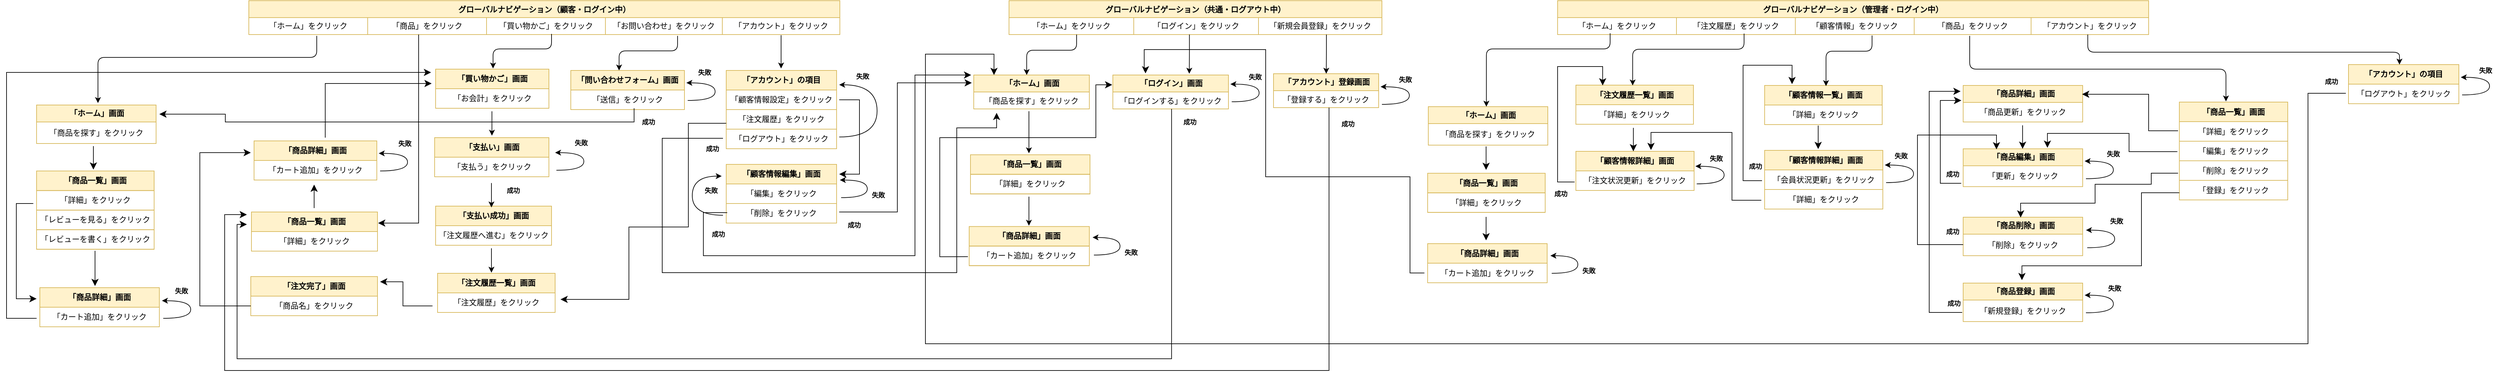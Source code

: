 <mxfile>
    <diagram id="d2k9UJR3CmxIdJL4uFYe" name="Page-1">
        <mxGraphModel dx="1793" dy="629" grid="0" gridSize="10" guides="1" tooltips="1" connect="0" arrows="1" fold="1" page="0" pageScale="1" pageWidth="700" pageHeight="1000" math="0" shadow="0">
            <root>
                <mxCell id="0"/>
                <mxCell id="1" parent="0"/>
                <mxCell id="217" value="グローバルナビゲーション（共通・ログアウト中）" style="shape=table;startSize=26;container=1;collapsible=0;childLayout=tableLayout;fontStyle=1;align=center;shadow=0;strokeColor=#d6b656;fillColor=#fff2cc;" parent="1" vertex="1">
                    <mxGeometry x="948" y="43" width="571" height="52" as="geometry"/>
                </mxCell>
                <mxCell id="218" value="" style="shape=tableRow;horizontal=0;startSize=0;swimlaneHead=0;swimlaneBody=0;top=0;left=0;bottom=0;right=0;collapsible=0;dropTarget=0;fillColor=none;points=[[0,0.5],[1,0.5]];portConstraint=eastwest;shadow=0;strokeColor=default;" parent="217" vertex="1">
                    <mxGeometry y="26" width="571" height="26" as="geometry"/>
                </mxCell>
                <mxCell id="219" value="「ホーム」をクリック" style="shape=partialRectangle;html=1;whiteSpace=wrap;connectable=0;fillColor=none;top=0;left=0;bottom=0;right=0;overflow=hidden;shadow=0;strokeColor=default;align=center;" parent="218" vertex="1">
                    <mxGeometry width="191" height="26" as="geometry">
                        <mxRectangle width="191" height="26" as="alternateBounds"/>
                    </mxGeometry>
                </mxCell>
                <mxCell id="263" value="「ログイン」をクリック" style="shape=partialRectangle;html=1;whiteSpace=wrap;connectable=0;fillColor=none;top=0;left=0;bottom=0;right=0;overflow=hidden;shadow=0;strokeColor=default;align=center;" parent="218" vertex="1">
                    <mxGeometry x="191" width="191" height="26" as="geometry">
                        <mxRectangle width="191" height="26" as="alternateBounds"/>
                    </mxGeometry>
                </mxCell>
                <mxCell id="220" value="「新規会員登録」をクリック" style="shape=partialRectangle;html=1;whiteSpace=wrap;connectable=0;fillColor=none;top=0;left=0;bottom=0;right=0;overflow=hidden;shadow=0;strokeColor=default;align=center;" parent="218" vertex="1">
                    <mxGeometry x="382" width="189" height="26" as="geometry">
                        <mxRectangle width="189" height="26" as="alternateBounds"/>
                    </mxGeometry>
                </mxCell>
                <mxCell id="221" value="「アカウント」登録画面" style="swimlane;fontStyle=1;childLayout=stackLayout;horizontal=1;startSize=26;fillColor=#fff2cc;horizontalStack=0;resizeParent=1;resizeParentMax=0;resizeLast=0;collapsible=1;marginBottom=0;html=1;shadow=0;strokeColor=#d6b656;fontFamily=Helvetica;fontSize=12;" parent="1" vertex="1">
                    <mxGeometry x="1353" y="155" width="161" height="52" as="geometry"/>
                </mxCell>
                <mxCell id="222" value="「登録する」をクリック" style="text;strokeColor=none;fillColor=none;align=center;verticalAlign=top;spacingLeft=4;spacingRight=4;overflow=hidden;rotatable=0;points=[[0,0.5],[1,0.5]];portConstraint=eastwest;whiteSpace=wrap;html=1;shadow=0;fontFamily=Helvetica;fontSize=12;fontColor=default;startSize=30;" parent="221" vertex="1">
                    <mxGeometry y="26" width="161" height="26" as="geometry"/>
                </mxCell>
                <mxCell id="225" value="" style="endArrow=classic;html=1;fontFamily=Helvetica;fontSize=12;fontColor=default;startSize=30;" parent="1" target="221" edge="1">
                    <mxGeometry width="50" height="50" relative="1" as="geometry">
                        <mxPoint x="1434" y="95" as="sourcePoint"/>
                        <mxPoint x="1329" y="197" as="targetPoint"/>
                        <Array as="points">
                            <mxPoint x="1434" y="127"/>
                        </Array>
                    </mxGeometry>
                </mxCell>
                <mxCell id="227" value="" style="endArrow=classic;html=1;fontFamily=Helvetica;fontSize=12;fontColor=default;startSize=30;edgeStyle=orthogonalEdgeStyle;elbow=vertical;curved=1;" parent="1" edge="1">
                    <mxGeometry width="50" height="50" relative="1" as="geometry">
                        <mxPoint x="1519" y="202" as="sourcePoint"/>
                        <mxPoint x="1517" y="175" as="targetPoint"/>
                        <Array as="points">
                            <mxPoint x="1561" y="202"/>
                            <mxPoint x="1561" y="175"/>
                        </Array>
                    </mxGeometry>
                </mxCell>
                <mxCell id="228" value="失敗" style="text;strokeColor=none;fillColor=none;align=left;verticalAlign=top;spacingLeft=4;spacingRight=4;overflow=hidden;rotatable=0;points=[[0,0.5],[1,0.5]];portConstraint=eastwest;whiteSpace=wrap;html=1;shadow=0;fontFamily=Helvetica;fontSize=10;fontColor=default;startSize=30;fontStyle=1" parent="1" vertex="1">
                    <mxGeometry x="1539" y="152" width="37" height="21" as="geometry"/>
                </mxCell>
                <mxCell id="231" value="グローバルナビゲーション（顧客・ログイン中）" style="shape=table;startSize=26;container=1;collapsible=0;childLayout=tableLayout;fontStyle=1;align=center;shadow=0;strokeColor=#d6b656;fillColor=#fff2cc;" parent="1" vertex="1">
                    <mxGeometry x="-216" y="43" width="905" height="52" as="geometry"/>
                </mxCell>
                <mxCell id="232" value="" style="shape=tableRow;horizontal=0;startSize=0;swimlaneHead=0;swimlaneBody=0;top=0;left=0;bottom=0;right=0;collapsible=0;dropTarget=0;fillColor=none;points=[[0,0.5],[1,0.5]];portConstraint=eastwest;shadow=0;strokeColor=default;" parent="231" vertex="1">
                    <mxGeometry y="26" width="905" height="26" as="geometry"/>
                </mxCell>
                <mxCell id="519" value="「ホーム」をクリック" style="shape=partialRectangle;html=1;whiteSpace=wrap;connectable=0;fillColor=none;top=0;left=0;bottom=0;right=0;overflow=hidden;shadow=0;strokeColor=default;align=center;" parent="232" vertex="1">
                    <mxGeometry width="182" height="26" as="geometry">
                        <mxRectangle width="182" height="26" as="alternateBounds"/>
                    </mxGeometry>
                </mxCell>
                <mxCell id="284" value="「商品」をクリック" style="shape=partialRectangle;html=1;whiteSpace=wrap;connectable=0;fillColor=none;top=0;left=0;bottom=0;right=0;overflow=hidden;shadow=0;strokeColor=default;align=center;" parent="232" vertex="1">
                    <mxGeometry x="182" width="182" height="26" as="geometry">
                        <mxRectangle width="182" height="26" as="alternateBounds"/>
                    </mxGeometry>
                </mxCell>
                <mxCell id="283" value="「買い物かご」をクリック" style="shape=partialRectangle;html=1;whiteSpace=wrap;connectable=0;fillColor=none;top=0;left=0;bottom=0;right=0;overflow=hidden;shadow=0;strokeColor=default;align=center;" parent="232" vertex="1">
                    <mxGeometry x="364" width="182" height="26" as="geometry">
                        <mxRectangle width="182" height="26" as="alternateBounds"/>
                    </mxGeometry>
                </mxCell>
                <mxCell id="233" value="「お問い合わせ」をクリック" style="shape=partialRectangle;html=1;whiteSpace=wrap;connectable=0;fillColor=none;top=0;left=0;bottom=0;right=0;overflow=hidden;shadow=0;strokeColor=default;align=center;" parent="232" vertex="1">
                    <mxGeometry x="546" width="179" height="26" as="geometry">
                        <mxRectangle width="179" height="26" as="alternateBounds"/>
                    </mxGeometry>
                </mxCell>
                <mxCell id="234" value="「アカウント」をクリック" style="shape=partialRectangle;html=1;whiteSpace=wrap;connectable=0;fillColor=none;top=0;left=0;bottom=0;right=0;overflow=hidden;shadow=0;strokeColor=default;align=center;" parent="232" vertex="1">
                    <mxGeometry x="725" width="180" height="26" as="geometry">
                        <mxRectangle width="180" height="26" as="alternateBounds"/>
                    </mxGeometry>
                </mxCell>
                <mxCell id="253" value="「商品一覧」画面" style="swimlane;fontStyle=1;childLayout=stackLayout;horizontal=1;startSize=30;horizontalStack=0;resizeParent=1;resizeParentMax=0;resizeLast=0;collapsible=1;marginBottom=0;whiteSpace=wrap;html=1;shadow=0;strokeColor=#d6b656;fontFamily=Helvetica;fontSize=12;fillColor=#fff2cc;align=center;" parent="1" vertex="1">
                    <mxGeometry x="-212" y="367" width="193" height="60" as="geometry"/>
                </mxCell>
                <mxCell id="254" value="「詳細」をクリック" style="text;align=center;verticalAlign=middle;spacingLeft=4;spacingRight=4;overflow=hidden;points=[[0,0.5],[1,0.5]];portConstraint=eastwest;rotatable=0;whiteSpace=wrap;html=1;shadow=0;fontFamily=Helvetica;fontSize=12;strokeColor=#D6B656;" parent="253" vertex="1">
                    <mxGeometry y="30" width="193" height="30" as="geometry"/>
                </mxCell>
                <mxCell id="259" value="成功" style="text;strokeColor=none;fillColor=none;align=left;verticalAlign=top;spacingLeft=4;spacingRight=4;overflow=hidden;rotatable=0;points=[[0,0.5],[1,0.5]];portConstraint=eastwest;whiteSpace=wrap;html=1;shadow=0;fontFamily=Helvetica;fontSize=10;fontColor=default;startSize=30;fontStyle=1" parent="1" vertex="1">
                    <mxGeometry x="1451" y="220" width="37" height="21" as="geometry"/>
                </mxCell>
                <mxCell id="261" value="成功" style="text;strokeColor=none;fillColor=none;align=left;verticalAlign=top;spacingLeft=4;spacingRight=4;overflow=hidden;rotatable=0;points=[[0,0.5],[1,0.5]];portConstraint=eastwest;whiteSpace=wrap;html=1;shadow=0;fontFamily=Helvetica;fontSize=10;fontColor=default;startSize=30;fontStyle=1" parent="1" vertex="1">
                    <mxGeometry x="1209" y="217" width="37" height="21" as="geometry"/>
                </mxCell>
                <mxCell id="265" value="失敗" style="text;strokeColor=none;fillColor=none;align=left;verticalAlign=top;spacingLeft=4;spacingRight=4;overflow=hidden;rotatable=0;points=[[0,0.5],[1,0.5]];portConstraint=eastwest;whiteSpace=wrap;html=1;shadow=0;fontFamily=Helvetica;fontSize=10;fontColor=default;startSize=30;fontStyle=1" parent="1" vertex="1">
                    <mxGeometry x="1309" y="148" width="37" height="21" as="geometry"/>
                </mxCell>
                <mxCell id="266" value="" style="endArrow=classic;html=1;fontFamily=Helvetica;fontSize=12;fontColor=default;startSize=30;edgeStyle=orthogonalEdgeStyle;elbow=vertical;curved=1;" parent="1" edge="1">
                    <mxGeometry width="50" height="50" relative="1" as="geometry">
                        <mxPoint x="1289" y="198" as="sourcePoint"/>
                        <mxPoint x="1287" y="171" as="targetPoint"/>
                        <Array as="points">
                            <mxPoint x="1331" y="198"/>
                            <mxPoint x="1331" y="171"/>
                        </Array>
                    </mxGeometry>
                </mxCell>
                <mxCell id="267" value="「ログイン」画面" style="swimlane;fontStyle=1;childLayout=stackLayout;horizontal=1;startSize=26;fillColor=#fff2cc;horizontalStack=0;resizeParent=1;resizeParentMax=0;resizeLast=0;collapsible=1;marginBottom=0;html=1;shadow=0;strokeColor=#d6b656;fontFamily=Helvetica;fontSize=12;" parent="1" vertex="1">
                    <mxGeometry x="1107" y="157" width="177" height="52" as="geometry"/>
                </mxCell>
                <mxCell id="268" value="「ログインする」をクリック" style="text;strokeColor=none;fillColor=none;align=center;verticalAlign=top;spacingLeft=4;spacingRight=4;overflow=hidden;rotatable=0;points=[[0,0.5],[1,0.5]];portConstraint=eastwest;whiteSpace=wrap;html=1;shadow=0;fontFamily=Helvetica;fontSize=12;fontColor=default;startSize=30;" parent="267" vertex="1">
                    <mxGeometry y="26" width="177" height="26" as="geometry"/>
                </mxCell>
                <mxCell id="343" value="「顧客情報編集」画面" style="swimlane;fontStyle=1;childLayout=stackLayout;horizontal=1;startSize=30;horizontalStack=0;resizeParent=1;resizeParentMax=0;resizeLast=0;collapsible=1;marginBottom=0;whiteSpace=wrap;html=1;shadow=0;strokeColor=#d6b656;fontFamily=Helvetica;fontSize=12;fillColor=#fff2cc;align=center;" parent="1" vertex="1">
                    <mxGeometry x="515" y="294" width="169" height="90" as="geometry"/>
                </mxCell>
                <mxCell id="345" value="「編集」をクリック" style="text;strokeColor=#D6B656;fillColor=none;align=center;verticalAlign=middle;spacingLeft=4;spacingRight=4;overflow=hidden;points=[[0,0.5],[1,0.5]];portConstraint=eastwest;rotatable=0;whiteSpace=wrap;html=1;shadow=0;fontFamily=Helvetica;fontSize=12;fontColor=default;" parent="343" vertex="1">
                    <mxGeometry y="30" width="169" height="30" as="geometry"/>
                </mxCell>
                <mxCell id="346" value="「削除」をクリック" style="text;strokeColor=#D6B656;fillColor=none;align=center;verticalAlign=middle;spacingLeft=4;spacingRight=4;overflow=hidden;points=[[0,0.5],[1,0.5]];portConstraint=eastwest;rotatable=0;whiteSpace=wrap;html=1;shadow=0;fontFamily=Helvetica;fontSize=12;fontColor=default;" parent="343" vertex="1">
                    <mxGeometry y="60" width="169" height="30" as="geometry"/>
                </mxCell>
                <mxCell id="347" value="「注文履歴一覧」画面" style="swimlane;fontStyle=1;childLayout=stackLayout;horizontal=1;startSize=30;horizontalStack=0;resizeParent=1;resizeParentMax=0;resizeLast=0;collapsible=1;marginBottom=0;whiteSpace=wrap;html=1;shadow=0;strokeColor=#d6b656;fontFamily=Helvetica;fontSize=12;fillColor=#fff2cc;align=center;" parent="1" vertex="1">
                    <mxGeometry x="73" y="461" width="180" height="60" as="geometry"/>
                </mxCell>
                <mxCell id="348" value="「注文履歴」をクリック" style="text;strokeColor=#D6B656;fillColor=none;align=center;verticalAlign=middle;spacingLeft=4;spacingRight=4;overflow=hidden;points=[[0,0.5],[1,0.5]];portConstraint=eastwest;rotatable=0;whiteSpace=wrap;html=1;shadow=0;fontFamily=Helvetica;fontSize=12;fontColor=default;" parent="347" vertex="1">
                    <mxGeometry y="30" width="180" height="30" as="geometry"/>
                </mxCell>
                <mxCell id="350" value="「アカウント」の項目" style="swimlane;fontStyle=1;childLayout=stackLayout;horizontal=1;startSize=30;horizontalStack=0;resizeParent=1;resizeParentMax=0;resizeLast=0;collapsible=1;marginBottom=0;whiteSpace=wrap;html=1;shadow=0;strokeColor=#d6b656;fontFamily=Helvetica;fontSize=12;fillColor=#fff2cc;align=center;" parent="1" vertex="1">
                    <mxGeometry x="515" y="150" width="169" height="120" as="geometry"/>
                </mxCell>
                <mxCell id="351" value="「顧客情報設定」をクリック" style="text;align=center;verticalAlign=middle;spacingLeft=4;spacingRight=4;overflow=hidden;points=[[0,0.5],[1,0.5]];portConstraint=eastwest;rotatable=0;whiteSpace=wrap;html=1;shadow=0;fontFamily=Helvetica;fontSize=12;strokeColor=#D6B656;" parent="350" vertex="1">
                    <mxGeometry y="30" width="169" height="30" as="geometry"/>
                </mxCell>
                <mxCell id="352" value="「注文履歴」をクリック" style="text;strokeColor=#D6B656;fillColor=none;align=center;verticalAlign=middle;spacingLeft=4;spacingRight=4;overflow=hidden;points=[[0,0.5],[1,0.5]];portConstraint=eastwest;rotatable=0;whiteSpace=wrap;html=1;shadow=0;fontFamily=Helvetica;fontSize=12;fontColor=default;" parent="350" vertex="1">
                    <mxGeometry y="60" width="169" height="30" as="geometry"/>
                </mxCell>
                <mxCell id="353" value="「ログアウト」をクリック" style="text;strokeColor=#D6B656;fillColor=none;align=center;verticalAlign=middle;spacingLeft=4;spacingRight=4;overflow=hidden;points=[[0,0.5],[1,0.5]];portConstraint=eastwest;rotatable=0;whiteSpace=wrap;html=1;shadow=0;fontFamily=Helvetica;fontSize=12;fontColor=default;" parent="350" vertex="1">
                    <mxGeometry y="90" width="169" height="30" as="geometry"/>
                </mxCell>
                <mxCell id="354" value="「商品詳細」画面" style="swimlane;fontStyle=1;childLayout=stackLayout;horizontal=1;startSize=30;horizontalStack=0;resizeParent=1;resizeParentMax=0;resizeLast=0;collapsible=1;marginBottom=0;whiteSpace=wrap;html=1;shadow=0;strokeColor=#d6b656;fontFamily=Helvetica;fontSize=12;fillColor=#fff2cc;align=center;" parent="1" vertex="1">
                    <mxGeometry x="-208" y="258" width="188" height="60" as="geometry"/>
                </mxCell>
                <mxCell id="355" value="「カート追加」をクリック" style="text;align=center;verticalAlign=middle;spacingLeft=4;spacingRight=4;overflow=hidden;points=[[0,0.5],[1,0.5]];portConstraint=eastwest;rotatable=0;whiteSpace=wrap;html=1;shadow=0;fontFamily=Helvetica;fontSize=12;strokeColor=#D6B656;" parent="354" vertex="1">
                    <mxGeometry y="30" width="188" height="30" as="geometry"/>
                </mxCell>
                <mxCell id="356" value="「買い物かご」画面" style="swimlane;fontStyle=1;childLayout=stackLayout;horizontal=1;startSize=30;horizontalStack=0;resizeParent=1;resizeParentMax=0;resizeLast=0;collapsible=1;marginBottom=0;whiteSpace=wrap;html=1;shadow=0;strokeColor=#d6b656;fontFamily=Helvetica;fontSize=12;fillColor=#fff2cc;align=center;" parent="1" vertex="1">
                    <mxGeometry x="70" y="148" width="173.5" height="60" as="geometry"/>
                </mxCell>
                <mxCell id="357" value="「お会計」をクリック" style="text;align=center;verticalAlign=middle;spacingLeft=4;spacingRight=4;overflow=hidden;points=[[0,0.5],[1,0.5]];portConstraint=eastwest;rotatable=0;whiteSpace=wrap;html=1;shadow=0;fontFamily=Helvetica;fontSize=12;strokeColor=#D6B656;" parent="356" vertex="1">
                    <mxGeometry y="30" width="173.5" height="30" as="geometry"/>
                </mxCell>
                <mxCell id="358" value="「支払い」画面" style="swimlane;fontStyle=1;childLayout=stackLayout;horizontal=1;startSize=30;horizontalStack=0;resizeParent=1;resizeParentMax=0;resizeLast=0;collapsible=1;marginBottom=0;whiteSpace=wrap;html=1;shadow=0;strokeColor=#d6b656;fontFamily=Helvetica;fontSize=12;fillColor=#fff2cc;align=center;" parent="1" vertex="1">
                    <mxGeometry x="68.5" y="253" width="175" height="60" as="geometry"/>
                </mxCell>
                <mxCell id="359" value="「支払う」をクリック" style="text;align=center;verticalAlign=middle;spacingLeft=4;spacingRight=4;overflow=hidden;points=[[0,0.5],[1,0.5]];portConstraint=eastwest;rotatable=0;whiteSpace=wrap;html=1;shadow=0;fontFamily=Helvetica;fontSize=12;strokeColor=#D6B656;" parent="358" vertex="1">
                    <mxGeometry y="30" width="175" height="30" as="geometry"/>
                </mxCell>
                <mxCell id="360" value="「支払い成功」画面" style="swimlane;fontStyle=1;childLayout=stackLayout;horizontal=1;startSize=30;horizontalStack=0;resizeParent=1;resizeParentMax=0;resizeLast=0;collapsible=1;marginBottom=0;whiteSpace=wrap;html=1;shadow=0;strokeColor=#d6b656;fontFamily=Helvetica;fontSize=12;fillColor=#fff2cc;align=center;" parent="1" vertex="1">
                    <mxGeometry x="70" y="358" width="177.5" height="60" as="geometry"/>
                </mxCell>
                <mxCell id="361" value="「注文履歴へ進む」をクリック" style="text;align=center;verticalAlign=middle;spacingLeft=4;spacingRight=4;overflow=hidden;points=[[0,0.5],[1,0.5]];portConstraint=eastwest;rotatable=0;whiteSpace=wrap;html=1;shadow=0;fontFamily=Helvetica;fontSize=12;strokeColor=#D6B656;" parent="360" vertex="1">
                    <mxGeometry y="30" width="177.5" height="30" as="geometry"/>
                </mxCell>
                <mxCell id="362" value="「注文完了」画面" style="swimlane;fontStyle=1;childLayout=stackLayout;horizontal=1;startSize=30;horizontalStack=0;resizeParent=1;resizeParentMax=0;resizeLast=0;collapsible=1;marginBottom=0;whiteSpace=wrap;html=1;shadow=0;strokeColor=#d6b656;fontFamily=Helvetica;fontSize=12;fillColor=#fff2cc;align=center;" parent="1" vertex="1">
                    <mxGeometry x="-213" y="466" width="194" height="60" as="geometry"/>
                </mxCell>
                <mxCell id="363" value="「商品名」をクリック" style="text;strokeColor=#D6B656;fillColor=none;align=center;verticalAlign=middle;spacingLeft=4;spacingRight=4;overflow=hidden;points=[[0,0.5],[1,0.5]];portConstraint=eastwest;rotatable=0;whiteSpace=wrap;html=1;shadow=0;fontFamily=Helvetica;fontSize=12;fontColor=default;" parent="362" vertex="1">
                    <mxGeometry y="30" width="194" height="30" as="geometry"/>
                </mxCell>
                <mxCell id="364" value="「問い合わせフォーム」画面" style="swimlane;fontStyle=1;childLayout=stackLayout;horizontal=1;startSize=30;horizontalStack=0;resizeParent=1;resizeParentMax=0;resizeLast=0;collapsible=1;marginBottom=0;whiteSpace=wrap;html=1;shadow=0;strokeColor=#d6b656;fontFamily=Helvetica;fontSize=12;fillColor=#fff2cc;align=center;" parent="1" vertex="1">
                    <mxGeometry x="277" y="150" width="174" height="60" as="geometry"/>
                </mxCell>
                <mxCell id="365" value="「送信」をクリック" style="text;align=center;verticalAlign=middle;spacingLeft=4;spacingRight=4;overflow=hidden;points=[[0,0.5],[1,0.5]];portConstraint=eastwest;rotatable=0;whiteSpace=wrap;html=1;shadow=0;fontFamily=Helvetica;fontSize=12;strokeColor=#D6B656;" parent="364" vertex="1">
                    <mxGeometry y="30" width="174" height="30" as="geometry"/>
                </mxCell>
                <mxCell id="366" value="" style="edgeStyle=orthogonalEdgeStyle;endArrow=classic;html=1;rounded=0;endSize=8;startSize=8;exitX=0.508;exitY=1;exitDx=0;exitDy=0;exitPerimeter=0;" parent="1" source="268" edge="1">
                    <mxGeometry width="50" height="50" relative="1" as="geometry">
                        <mxPoint x="1218" y="624" as="sourcePoint"/>
                        <mxPoint x="-219" y="386" as="targetPoint"/>
                        <Array as="points">
                            <mxPoint x="1197" y="592"/>
                            <mxPoint x="-234" y="592"/>
                            <mxPoint x="-234" y="386"/>
                        </Array>
                    </mxGeometry>
                </mxCell>
                <mxCell id="369" value="" style="edgeStyle=orthogonalEdgeStyle;endArrow=classic;html=1;rounded=0;endSize=8;startSize=8;" parent="1" edge="1">
                    <mxGeometry width="50" height="50" relative="1" as="geometry">
                        <mxPoint x="1438" y="207" as="sourcePoint"/>
                        <mxPoint x="-219" y="371" as="targetPoint"/>
                        <Array as="points">
                            <mxPoint x="1438" y="610"/>
                            <mxPoint x="-253" y="610"/>
                            <mxPoint x="-253" y="371"/>
                        </Array>
                    </mxGeometry>
                </mxCell>
                <mxCell id="370" value="" style="edgeStyle=segmentEdgeStyle;endArrow=classic;html=1;curved=0;rounded=0;endSize=8;startSize=8;labelBackgroundColor=default;strokeColor=default;fontFamily=Helvetica;fontSize=11;fontColor=default;shape=connector;" parent="1" edge="1">
                    <mxGeometry width="50" height="50" relative="1" as="geometry">
                        <mxPoint x="-116" y="361" as="sourcePoint"/>
                        <mxPoint x="-116" y="325" as="targetPoint"/>
                        <Array as="points">
                            <mxPoint x="-116" y="340"/>
                            <mxPoint x="-116" y="340"/>
                        </Array>
                    </mxGeometry>
                </mxCell>
                <mxCell id="371" value="" style="edgeStyle=elbowEdgeStyle;elbow=vertical;endArrow=classic;html=1;curved=0;rounded=0;endSize=8;startSize=8;labelBackgroundColor=default;strokeColor=default;fontFamily=Helvetica;fontSize=11;fontColor=default;shape=connector;" parent="1" edge="1">
                    <mxGeometry width="50" height="50" relative="1" as="geometry">
                        <mxPoint x="44" y="95" as="sourcePoint"/>
                        <mxPoint x="-18" y="384" as="targetPoint"/>
                        <Array as="points">
                            <mxPoint x="24" y="384"/>
                        </Array>
                    </mxGeometry>
                </mxCell>
                <mxCell id="372" value="" style="edgeStyle=elbowEdgeStyle;elbow=vertical;endArrow=classic;html=1;curved=0;rounded=0;endSize=8;startSize=8;labelBackgroundColor=default;strokeColor=default;fontFamily=Helvetica;fontSize=11;fontColor=default;shape=connector;entryX=-0.035;entryY=-0.267;entryDx=0;entryDy=0;entryPerimeter=0;" parent="1" target="357" edge="1">
                    <mxGeometry width="50" height="50" relative="1" as="geometry">
                        <mxPoint x="-99" y="253" as="sourcePoint"/>
                        <mxPoint x="106" y="195" as="targetPoint"/>
                        <Array as="points">
                            <mxPoint x="-16" y="170"/>
                            <mxPoint x="-95" y="182"/>
                        </Array>
                    </mxGeometry>
                </mxCell>
                <mxCell id="378" value="" style="endArrow=classic;html=1;fontFamily=Helvetica;fontSize=12;fontColor=default;startSize=30;edgeStyle=elbowEdgeStyle;elbow=vertical;entryX=0.458;entryY=0;entryDx=0;entryDy=0;entryPerimeter=0;" parent="1" target="491" edge="1">
                    <mxGeometry width="50" height="50" relative="1" as="geometry">
                        <mxPoint x="1051.5" y="95" as="sourcePoint"/>
                        <mxPoint x="975" y="152" as="targetPoint"/>
                        <Array as="points">
                            <mxPoint x="1016" y="119"/>
                        </Array>
                    </mxGeometry>
                </mxCell>
                <mxCell id="388" value="" style="endArrow=classic;html=1;fontFamily=Helvetica;fontSize=12;fontColor=default;startSize=30;fontStyle=1" parent="1" edge="1">
                    <mxGeometry width="50" height="50" relative="1" as="geometry">
                        <mxPoint x="156.25" y="237" as="sourcePoint"/>
                        <mxPoint x="156.25" y="250" as="targetPoint"/>
                        <Array as="points">
                            <mxPoint x="156.25" y="208"/>
                        </Array>
                    </mxGeometry>
                </mxCell>
                <mxCell id="390" value="" style="endArrow=classic;html=1;fontFamily=Helvetica;fontSize=12;fontColor=default;startSize=30;fontStyle=0" parent="1" edge="1">
                    <mxGeometry width="50" height="50" relative="1" as="geometry">
                        <mxPoint x="155.5" y="347" as="sourcePoint"/>
                        <mxPoint x="155.5" y="360" as="targetPoint"/>
                        <Array as="points">
                            <mxPoint x="155.5" y="318"/>
                        </Array>
                    </mxGeometry>
                </mxCell>
                <mxCell id="391" value="" style="endArrow=classic;html=1;fontFamily=Helvetica;fontSize=12;fontColor=default;startSize=30;" parent="1" edge="1">
                    <mxGeometry width="50" height="50" relative="1" as="geometry">
                        <mxPoint x="155.5" y="447" as="sourcePoint"/>
                        <mxPoint x="155.5" y="460" as="targetPoint"/>
                        <Array as="points">
                            <mxPoint x="155.5" y="418"/>
                        </Array>
                    </mxGeometry>
                </mxCell>
                <mxCell id="394" value="失敗" style="text;strokeColor=none;fillColor=none;align=left;verticalAlign=top;spacingLeft=4;spacingRight=4;overflow=hidden;rotatable=0;points=[[0,0.5],[1,0.5]];portConstraint=eastwest;whiteSpace=wrap;html=1;shadow=0;fontFamily=Helvetica;fontSize=10;fontColor=default;startSize=30;fontStyle=1" parent="1" vertex="1">
                    <mxGeometry x="708" y="147" width="37" height="21" as="geometry"/>
                </mxCell>
                <mxCell id="402" value="" style="edgeStyle=segmentEdgeStyle;endArrow=classic;html=1;curved=0;rounded=0;endSize=8;startSize=8;labelBackgroundColor=default;strokeColor=default;fontFamily=Helvetica;fontSize=11;fontColor=default;shape=connector;" parent="1" edge="1">
                    <mxGeometry width="50" height="50" relative="1" as="geometry">
                        <mxPoint x="-213" y="511" as="sourcePoint"/>
                        <mxPoint x="-213" y="276" as="targetPoint"/>
                        <Array as="points">
                            <mxPoint x="-291" y="511"/>
                            <mxPoint x="-291" y="276"/>
                        </Array>
                    </mxGeometry>
                </mxCell>
                <mxCell id="403" value="失敗" style="text;strokeColor=none;fillColor=none;align=left;verticalAlign=top;spacingLeft=4;spacingRight=4;overflow=hidden;rotatable=0;points=[[0,0.5],[1,0.5]];portConstraint=eastwest;whiteSpace=wrap;html=1;shadow=0;fontFamily=Helvetica;fontSize=10;fontColor=default;startSize=30;fontStyle=1" parent="1" vertex="1">
                    <mxGeometry x="277" y="249" width="37" height="21" as="geometry"/>
                </mxCell>
                <mxCell id="404" value="" style="endArrow=classic;html=1;fontFamily=Helvetica;fontSize=12;fontColor=default;startSize=30;edgeStyle=orthogonalEdgeStyle;elbow=vertical;curved=1;" parent="1" edge="1">
                    <mxGeometry width="50" height="50" relative="1" as="geometry">
                        <mxPoint x="255" y="303" as="sourcePoint"/>
                        <mxPoint x="253" y="276" as="targetPoint"/>
                        <Array as="points">
                            <mxPoint x="297" y="303"/>
                            <mxPoint x="297" y="276"/>
                        </Array>
                    </mxGeometry>
                </mxCell>
                <mxCell id="406" value="成功" style="text;strokeColor=none;fillColor=none;align=left;verticalAlign=top;spacingLeft=4;spacingRight=4;overflow=hidden;rotatable=0;points=[[0,0.5],[1,0.5]];portConstraint=eastwest;whiteSpace=wrap;html=1;shadow=0;fontFamily=Helvetica;fontSize=10;fontColor=default;startSize=30;fontStyle=1" parent="1" vertex="1">
                    <mxGeometry x="173" y="322" width="37" height="21" as="geometry"/>
                </mxCell>
                <mxCell id="409" value="" style="edgeStyle=segmentEdgeStyle;endArrow=classic;html=1;curved=0;rounded=0;endSize=8;startSize=8;labelBackgroundColor=default;strokeColor=default;fontFamily=Helvetica;fontSize=11;fontColor=default;shape=connector;exitX=-0.043;exitY=0.667;exitDx=0;exitDy=0;exitPerimeter=0;" parent="1" source="348" edge="1">
                    <mxGeometry width="50" height="50" relative="1" as="geometry">
                        <mxPoint x="28" y="554" as="sourcePoint"/>
                        <mxPoint x="-15" y="474" as="targetPoint"/>
                        <Array as="points">
                            <mxPoint x="20" y="511"/>
                            <mxPoint x="20" y="474"/>
                        </Array>
                    </mxGeometry>
                </mxCell>
                <mxCell id="410" value="" style="edgeStyle=segmentEdgeStyle;endArrow=classic;html=1;curved=0;rounded=0;endSize=8;startSize=8;labelBackgroundColor=default;strokeColor=default;fontFamily=Helvetica;fontSize=11;fontColor=default;shape=connector;exitX=-0.043;exitY=0.667;exitDx=0;exitDy=0;exitPerimeter=0;entryX=1.046;entryY=0.333;entryDx=0;entryDy=0;entryPerimeter=0;" parent="1" target="348" edge="1">
                    <mxGeometry width="50" height="50" relative="1" as="geometry">
                        <mxPoint x="515" y="231.01" as="sourcePoint"/>
                        <mxPoint x="366" y="503" as="targetPoint"/>
                        <Array as="points">
                            <mxPoint x="457" y="231"/>
                            <mxPoint x="457" y="390"/>
                            <mxPoint x="366" y="390"/>
                            <mxPoint x="366" y="501"/>
                        </Array>
                    </mxGeometry>
                </mxCell>
                <mxCell id="411" value="" style="edgeStyle=elbowEdgeStyle;elbow=horizontal;endArrow=classic;html=1;curved=0;rounded=0;endSize=8;startSize=8;labelBackgroundColor=default;strokeColor=default;fontFamily=Helvetica;fontSize=11;fontColor=default;shape=connector;exitX=1.024;exitY=0.5;exitDx=0;exitDy=0;exitPerimeter=0;" parent="1" source="351" edge="1">
                    <mxGeometry width="50" height="50" relative="1" as="geometry">
                        <mxPoint x="712" y="450" as="sourcePoint"/>
                        <mxPoint x="688" y="309" as="targetPoint"/>
                        <Array as="points">
                            <mxPoint x="719" y="252"/>
                            <mxPoint x="718" y="305"/>
                            <mxPoint x="718" y="415"/>
                            <mxPoint x="718" y="288"/>
                        </Array>
                    </mxGeometry>
                </mxCell>
                <mxCell id="413" value="" style="endArrow=classic;html=1;fontFamily=Helvetica;fontSize=12;fontColor=default;startSize=30;edgeStyle=orthogonalEdgeStyle;elbow=vertical;curved=1;exitX=1.024;exitY=0.4;exitDx=0;exitDy=0;exitPerimeter=0;" parent="1" source="353" edge="1">
                    <mxGeometry width="50" height="50" relative="1" as="geometry">
                        <mxPoint x="701" y="252" as="sourcePoint"/>
                        <mxPoint x="688" y="172" as="targetPoint"/>
                        <Array as="points">
                            <mxPoint x="746" y="252"/>
                            <mxPoint x="746" y="172"/>
                        </Array>
                    </mxGeometry>
                </mxCell>
                <mxCell id="414" value="" style="edgeStyle=orthogonalEdgeStyle;endArrow=classic;html=1;rounded=0;endSize=8;startSize=8;labelBackgroundColor=default;strokeColor=default;fontFamily=Helvetica;fontSize=11;fontColor=default;shape=connector;" parent="1" edge="1">
                    <mxGeometry width="50" height="50" relative="1" as="geometry">
                        <mxPoint x="510" y="254" as="sourcePoint"/>
                        <mxPoint x="929" y="215" as="targetPoint"/>
                        <Array as="points">
                            <mxPoint x="417" y="254"/>
                            <mxPoint x="417" y="460"/>
                            <mxPoint x="868" y="460"/>
                            <mxPoint x="868" y="238"/>
                            <mxPoint x="929" y="238"/>
                        </Array>
                    </mxGeometry>
                </mxCell>
                <mxCell id="415" value="成功" style="text;strokeColor=none;fillColor=none;align=left;verticalAlign=top;spacingLeft=4;spacingRight=4;overflow=hidden;rotatable=0;points=[[0,0.5],[1,0.5]];portConstraint=eastwest;whiteSpace=wrap;html=1;shadow=0;fontFamily=Helvetica;fontSize=10;fontColor=default;startSize=30;fontStyle=1" parent="1" vertex="1">
                    <mxGeometry x="380" y="217" width="37" height="21" as="geometry"/>
                </mxCell>
                <mxCell id="417" value="失敗" style="text;strokeColor=none;fillColor=none;align=left;verticalAlign=top;spacingLeft=4;spacingRight=4;overflow=hidden;rotatable=0;points=[[0,0.5],[1,0.5]];portConstraint=eastwest;whiteSpace=wrap;html=1;shadow=0;fontFamily=Helvetica;fontSize=10;fontColor=default;startSize=30;fontStyle=1" parent="1" vertex="1">
                    <mxGeometry x="732" y="328.5" width="37" height="21" as="geometry"/>
                </mxCell>
                <mxCell id="418" value="" style="endArrow=classic;html=1;fontFamily=Helvetica;fontSize=12;fontColor=default;startSize=30;edgeStyle=orthogonalEdgeStyle;elbow=vertical;curved=1;" parent="1" edge="1">
                    <mxGeometry width="50" height="50" relative="1" as="geometry">
                        <mxPoint x="691" y="345" as="sourcePoint"/>
                        <mxPoint x="689" y="318" as="targetPoint"/>
                        <Array as="points">
                            <mxPoint x="731" y="345"/>
                            <mxPoint x="731" y="318"/>
                        </Array>
                    </mxGeometry>
                </mxCell>
                <mxCell id="422" value="失敗" style="text;strokeColor=none;fillColor=none;align=left;verticalAlign=top;spacingLeft=4;spacingRight=4;overflow=hidden;rotatable=0;points=[[0,0.5],[1,0.5]];portConstraint=eastwest;whiteSpace=wrap;html=1;shadow=0;fontFamily=Helvetica;fontSize=10;fontColor=default;startSize=30;fontStyle=1" parent="1" vertex="1">
                    <mxGeometry x="476" y="322" width="37" height="21" as="geometry"/>
                </mxCell>
                <mxCell id="423" value="" style="endArrow=classic;html=1;fontFamily=Helvetica;fontSize=12;fontColor=default;startSize=30;edgeStyle=orthogonalEdgeStyle;elbow=vertical;curved=1;" parent="1" edge="1">
                    <mxGeometry width="50" height="50" relative="1" as="geometry">
                        <mxPoint x="510" y="372" as="sourcePoint"/>
                        <mxPoint x="508" y="312" as="targetPoint"/>
                        <Array as="points">
                            <mxPoint x="463" y="372"/>
                            <mxPoint x="463" y="312"/>
                        </Array>
                    </mxGeometry>
                </mxCell>
                <mxCell id="489" value="" style="endArrow=classic;html=1;fontFamily=Helvetica;fontSize=12;fontColor=default;startSize=30;" parent="1" edge="1">
                    <mxGeometry width="50" height="50" relative="1" as="geometry">
                        <mxPoint x="978.5" y="345" as="sourcePoint"/>
                        <mxPoint x="978.5" y="388.0" as="targetPoint"/>
                        <Array as="points">
                            <mxPoint x="978.5" y="343"/>
                        </Array>
                    </mxGeometry>
                </mxCell>
                <mxCell id="491" value="「ホーム」画面" style="swimlane;fontStyle=1;childLayout=stackLayout;horizontal=1;startSize=26;fillColor=#fff2cc;horizontalStack=0;resizeParent=1;resizeParentMax=0;resizeLast=0;collapsible=1;marginBottom=0;html=1;shadow=0;strokeColor=#d6b656;fontFamily=Helvetica;fontSize=12;" parent="1" vertex="1">
                    <mxGeometry x="894" y="157" width="177" height="52" as="geometry"/>
                </mxCell>
                <mxCell id="492" value="「商品を探す」をクリック" style="text;strokeColor=none;fillColor=none;align=center;verticalAlign=top;spacingLeft=4;spacingRight=4;overflow=hidden;rotatable=0;points=[[0,0.5],[1,0.5]];portConstraint=eastwest;whiteSpace=wrap;html=1;shadow=0;fontFamily=Helvetica;fontSize=12;fontColor=default;startSize=30;" parent="491" vertex="1">
                    <mxGeometry y="26" width="177" height="26" as="geometry"/>
                </mxCell>
                <mxCell id="493" value="" style="edgeStyle=elbowEdgeStyle;elbow=horizontal;endArrow=classic;html=1;curved=0;rounded=0;endSize=8;startSize=8;labelBackgroundColor=default;strokeColor=default;fontFamily=Helvetica;fontSize=11;fontColor=default;shape=connector;" parent="1" edge="1">
                    <mxGeometry width="50" height="50" relative="1" as="geometry">
                        <mxPoint x="688" y="367" as="sourcePoint"/>
                        <mxPoint x="891" y="169" as="targetPoint"/>
                        <Array as="points">
                            <mxPoint x="777" y="277"/>
                            <mxPoint x="740.16" y="395.55"/>
                        </Array>
                    </mxGeometry>
                </mxCell>
                <mxCell id="494" value="成功" style="text;strokeColor=none;fillColor=none;align=left;verticalAlign=top;spacingLeft=4;spacingRight=4;overflow=hidden;rotatable=0;points=[[0,0.5],[1,0.5]];portConstraint=eastwest;whiteSpace=wrap;html=1;shadow=0;fontFamily=Helvetica;fontSize=10;fontColor=default;startSize=30;fontStyle=1" parent="1" vertex="1">
                    <mxGeometry x="695" y="375" width="37" height="21" as="geometry"/>
                </mxCell>
                <mxCell id="496" value="成功" style="text;strokeColor=none;fillColor=none;align=left;verticalAlign=top;spacingLeft=4;spacingRight=4;overflow=hidden;rotatable=0;points=[[0,0.5],[1,0.5]];portConstraint=eastwest;whiteSpace=wrap;html=1;shadow=0;fontFamily=Helvetica;fontSize=10;fontColor=default;startSize=30;fontStyle=1" parent="1" vertex="1">
                    <mxGeometry x="487" y="389" width="37" height="21" as="geometry"/>
                </mxCell>
                <mxCell id="495" value="" style="edgeStyle=orthogonalEdgeStyle;elbow=horizontal;endArrow=classic;html=1;rounded=0;endSize=8;startSize=8;labelBackgroundColor=default;strokeColor=default;fontFamily=Helvetica;fontSize=11;fontColor=default;shape=connector;" parent="1" edge="1">
                    <mxGeometry width="50" height="50" relative="1" as="geometry">
                        <mxPoint x="516.5" y="368" as="sourcePoint"/>
                        <mxPoint x="890" y="157" as="targetPoint"/>
                        <Array as="points">
                            <mxPoint x="480" y="368"/>
                            <mxPoint x="480" y="434"/>
                            <mxPoint x="804" y="434"/>
                            <mxPoint x="804" y="157"/>
                        </Array>
                    </mxGeometry>
                </mxCell>
                <mxCell id="503" value="「商品詳細」画面" style="swimlane;fontStyle=1;childLayout=stackLayout;horizontal=1;startSize=30;horizontalStack=0;resizeParent=1;resizeParentMax=0;resizeLast=0;collapsible=1;marginBottom=0;whiteSpace=wrap;html=1;shadow=0;strokeColor=#d6b656;fontFamily=Helvetica;fontSize=12;fillColor=#fff2cc;align=center;" parent="1" vertex="1">
                    <mxGeometry x="887" y="389.27" width="184" height="60" as="geometry"/>
                </mxCell>
                <mxCell id="504" value="「カート追加」をクリック" style="text;align=center;verticalAlign=middle;spacingLeft=4;spacingRight=4;overflow=hidden;points=[[0,0.5],[1,0.5]];portConstraint=eastwest;rotatable=0;whiteSpace=wrap;html=1;shadow=0;fontFamily=Helvetica;fontSize=12;strokeColor=#D6B656;" parent="503" vertex="1">
                    <mxGeometry y="30" width="184" height="30" as="geometry"/>
                </mxCell>
                <mxCell id="505" value="「商品一覧」画面" style="swimlane;fontStyle=1;childLayout=stackLayout;horizontal=1;startSize=30;horizontalStack=0;resizeParent=1;resizeParentMax=0;resizeLast=0;collapsible=1;marginBottom=0;whiteSpace=wrap;html=1;shadow=0;strokeColor=#d6b656;fontFamily=Helvetica;fontSize=12;fillColor=#fff2cc;align=center;" parent="1" vertex="1">
                    <mxGeometry x="889" y="279.27" width="183" height="60" as="geometry"/>
                </mxCell>
                <mxCell id="506" value="「詳細」をクリック" style="text;align=center;verticalAlign=middle;spacingLeft=4;spacingRight=4;overflow=hidden;points=[[0,0.5],[1,0.5]];portConstraint=eastwest;rotatable=0;whiteSpace=wrap;html=1;shadow=0;fontFamily=Helvetica;fontSize=12;strokeColor=#D6B656;" parent="505" vertex="1">
                    <mxGeometry y="30" width="183" height="30" as="geometry"/>
                </mxCell>
                <mxCell id="507" value="" style="edgeStyle=orthogonalEdgeStyle;endArrow=classic;html=1;rounded=0;endSize=8;startSize=8;labelBackgroundColor=default;strokeColor=default;fontFamily=Helvetica;fontSize=11;fontColor=default;shape=connector;" parent="1" edge="1">
                    <mxGeometry width="50" height="50" relative="1" as="geometry">
                        <mxPoint x="885" y="435.55" as="sourcePoint"/>
                        <mxPoint x="1106" y="172" as="targetPoint"/>
                        <Array as="points">
                            <mxPoint x="842" y="436"/>
                            <mxPoint x="842" y="253"/>
                            <mxPoint x="1081" y="253"/>
                            <mxPoint x="1081" y="172"/>
                        </Array>
                    </mxGeometry>
                </mxCell>
                <mxCell id="512" value="" style="endArrow=classic;html=1;fontFamily=Helvetica;fontSize=12;fontColor=default;startSize=30;edgeStyle=elbowEdgeStyle;elbow=vertical;" parent="1" edge="1">
                    <mxGeometry width="50" height="50" relative="1" as="geometry">
                        <mxPoint x="-112" y="97" as="sourcePoint"/>
                        <mxPoint x="-447" y="200" as="targetPoint"/>
                        <Array as="points">
                            <mxPoint x="-122" y="130"/>
                            <mxPoint x="-108" y="135"/>
                            <mxPoint x="-199" y="135"/>
                            <mxPoint x="-356" y="134.87"/>
                        </Array>
                    </mxGeometry>
                </mxCell>
                <mxCell id="513" value="「ホーム」画面" style="swimlane;fontStyle=1;childLayout=stackLayout;horizontal=1;startSize=26;fillColor=#fff2cc;horizontalStack=0;resizeParent=1;resizeParentMax=0;resizeLast=0;collapsible=1;marginBottom=0;html=1;shadow=0;strokeColor=#d6b656;fontFamily=Helvetica;fontSize=12;" parent="1" vertex="1">
                    <mxGeometry x="-541" y="203" width="183" height="59" as="geometry"/>
                </mxCell>
                <mxCell id="514" value="「商品を探す」をクリック" style="text;strokeColor=none;fillColor=none;align=center;verticalAlign=middle;spacingLeft=4;spacingRight=4;overflow=hidden;rotatable=0;points=[[0,0.5],[1,0.5]];portConstraint=eastwest;whiteSpace=wrap;html=1;shadow=0;fontFamily=Helvetica;fontSize=12;fontColor=default;startSize=30;" parent="513" vertex="1">
                    <mxGeometry y="26" width="183" height="33" as="geometry"/>
                </mxCell>
                <mxCell id="515" value="「商品詳細」画面" style="swimlane;fontStyle=1;childLayout=stackLayout;horizontal=1;startSize=30;horizontalStack=0;resizeParent=1;resizeParentMax=0;resizeLast=0;collapsible=1;marginBottom=0;whiteSpace=wrap;html=1;shadow=0;strokeColor=#d6b656;fontFamily=Helvetica;fontSize=12;fillColor=#fff2cc;align=center;" parent="1" vertex="1">
                    <mxGeometry x="-536" y="483" width="183" height="60" as="geometry"/>
                </mxCell>
                <mxCell id="516" value="「カート追加」をクリック" style="text;align=center;verticalAlign=middle;spacingLeft=4;spacingRight=4;overflow=hidden;points=[[0,0.5],[1,0.5]];portConstraint=eastwest;rotatable=0;whiteSpace=wrap;html=1;shadow=0;fontFamily=Helvetica;fontSize=12;strokeColor=#D6B656;" parent="515" vertex="1">
                    <mxGeometry y="30" width="183" height="30" as="geometry"/>
                </mxCell>
                <mxCell id="517" value="「商品一覧」画面" style="swimlane;fontStyle=1;childLayout=stackLayout;horizontal=1;startSize=30;horizontalStack=0;resizeParent=1;resizeParentMax=0;resizeLast=0;collapsible=1;marginBottom=0;whiteSpace=wrap;html=1;shadow=0;strokeColor=#d6b656;fontFamily=Helvetica;fontSize=12;fillColor=#fff2cc;align=center;" parent="1" vertex="1">
                    <mxGeometry x="-541" y="304.13" width="180" height="120" as="geometry"/>
                </mxCell>
                <mxCell id="685" value="「詳細」をクリック" style="text;align=center;verticalAlign=middle;spacingLeft=4;spacingRight=4;overflow=hidden;points=[[0,0.5],[1,0.5]];portConstraint=eastwest;rotatable=0;whiteSpace=wrap;html=1;shadow=0;fontFamily=Helvetica;fontSize=12;strokeColor=#D6B656;" vertex="1" parent="517">
                    <mxGeometry y="30" width="180" height="30" as="geometry"/>
                </mxCell>
                <mxCell id="686" value="「レビューを見る」をクリック" style="text;align=center;verticalAlign=middle;spacingLeft=4;spacingRight=4;overflow=hidden;points=[[0,0.5],[1,0.5]];portConstraint=eastwest;rotatable=0;whiteSpace=wrap;html=1;shadow=0;fontFamily=Helvetica;fontSize=12;strokeColor=#D6B656;" vertex="1" parent="517">
                    <mxGeometry y="60" width="180" height="30" as="geometry"/>
                </mxCell>
                <mxCell id="518" value="「レビューを書く」をクリック" style="text;align=center;verticalAlign=middle;spacingLeft=4;spacingRight=4;overflow=hidden;points=[[0,0.5],[1,0.5]];portConstraint=eastwest;rotatable=0;whiteSpace=wrap;html=1;shadow=0;fontFamily=Helvetica;fontSize=12;strokeColor=#D6B656;" parent="517" vertex="1">
                    <mxGeometry y="90" width="180" height="30" as="geometry"/>
                </mxCell>
                <mxCell id="396" value="" style="endArrow=classic;html=1;fontFamily=Helvetica;fontSize=12;fontColor=default;startSize=30;edgeStyle=elbowEdgeStyle;elbow=vertical;entryX=0.425;entryY=0;entryDx=0;entryDy=0;entryPerimeter=0;" parent="1" target="364" edge="1">
                    <mxGeometry width="50" height="50" relative="1" as="geometry">
                        <mxPoint x="440.5" y="97" as="sourcePoint"/>
                        <mxPoint x="393" y="147" as="targetPoint"/>
                        <Array as="points">
                            <mxPoint x="344" y="120"/>
                            <mxPoint x="494" y="117"/>
                            <mxPoint x="415" y="119"/>
                            <mxPoint x="325" y="132"/>
                            <mxPoint x="346" y="122"/>
                            <mxPoint x="296" y="129"/>
                            <mxPoint x="272" y="129"/>
                        </Array>
                    </mxGeometry>
                </mxCell>
                <mxCell id="521" value="" style="endArrow=classic;html=1;fontFamily=Helvetica;fontSize=12;fontColor=default;startSize=30;" parent="1" edge="1">
                    <mxGeometry width="50" height="50" relative="1" as="geometry">
                        <mxPoint x="599" y="96" as="sourcePoint"/>
                        <mxPoint x="599" y="147" as="targetPoint"/>
                        <Array as="points">
                            <mxPoint x="599" y="102"/>
                        </Array>
                    </mxGeometry>
                </mxCell>
                <mxCell id="522" value="" style="endArrow=classic;html=1;fontFamily=Helvetica;fontSize=12;fontColor=default;startSize=30;edgeStyle=elbowEdgeStyle;elbow=vertical;entryX=0.425;entryY=0;entryDx=0;entryDy=0;entryPerimeter=0;" parent="1" edge="1">
                    <mxGeometry width="50" height="50" relative="1" as="geometry">
                        <mxPoint x="247.5" y="94" as="sourcePoint"/>
                        <mxPoint x="157.95" y="147" as="targetPoint"/>
                        <Array as="points">
                            <mxPoint x="151" y="117"/>
                            <mxPoint x="301" y="114"/>
                            <mxPoint x="222" y="116"/>
                            <mxPoint x="132" y="129"/>
                            <mxPoint x="153" y="119"/>
                            <mxPoint x="103" y="126"/>
                            <mxPoint x="79" y="126"/>
                        </Array>
                    </mxGeometry>
                </mxCell>
                <mxCell id="525" value="失敗" style="text;strokeColor=none;fillColor=none;align=left;verticalAlign=top;spacingLeft=4;spacingRight=4;overflow=hidden;rotatable=0;points=[[0,0.5],[1,0.5]];portConstraint=eastwest;whiteSpace=wrap;html=1;shadow=0;fontFamily=Helvetica;fontSize=10;fontColor=default;startSize=30;fontStyle=1" parent="1" vertex="1">
                    <mxGeometry x="466" y="141" width="37" height="21" as="geometry"/>
                </mxCell>
                <mxCell id="526" value="" style="endArrow=classic;html=1;fontFamily=Helvetica;fontSize=12;fontColor=default;startSize=30;edgeStyle=orthogonalEdgeStyle;elbow=vertical;curved=1;" parent="1" edge="1">
                    <mxGeometry width="50" height="50" relative="1" as="geometry">
                        <mxPoint x="456" y="196" as="sourcePoint"/>
                        <mxPoint x="454" y="169" as="targetPoint"/>
                        <Array as="points">
                            <mxPoint x="498" y="196"/>
                            <mxPoint x="498" y="169"/>
                        </Array>
                    </mxGeometry>
                </mxCell>
                <mxCell id="527" value="" style="edgeStyle=segmentEdgeStyle;endArrow=classic;html=1;curved=0;rounded=0;endSize=8;startSize=8;labelBackgroundColor=default;strokeColor=default;fontFamily=Helvetica;fontSize=11;fontColor=default;shape=connector;" parent="1" edge="1">
                    <mxGeometry width="50" height="50" relative="1" as="geometry">
                        <mxPoint x="-454" y="266" as="sourcePoint"/>
                        <mxPoint x="-454" y="302" as="targetPoint"/>
                        <Array as="points">
                            <mxPoint x="-454" y="281"/>
                            <mxPoint x="-454" y="281"/>
                        </Array>
                    </mxGeometry>
                </mxCell>
                <mxCell id="528" value="" style="edgeStyle=segmentEdgeStyle;endArrow=classic;html=1;curved=0;rounded=0;endSize=8;startSize=8;labelBackgroundColor=default;strokeColor=default;fontFamily=Helvetica;fontSize=11;fontColor=default;shape=connector;" parent="1" edge="1">
                    <mxGeometry width="50" height="50" relative="1" as="geometry">
                        <mxPoint x="-451.5" y="426.5" as="sourcePoint"/>
                        <mxPoint x="-451.5" y="480.5" as="targetPoint"/>
                        <Array as="points">
                            <mxPoint x="-451.5" y="469.5"/>
                        </Array>
                    </mxGeometry>
                </mxCell>
                <mxCell id="533" value="" style="edgeStyle=segmentEdgeStyle;endArrow=classic;html=1;curved=0;rounded=0;endSize=8;startSize=8;labelBackgroundColor=default;strokeColor=default;fontFamily=Helvetica;fontSize=11;fontColor=default;shape=connector;" parent="1" edge="1">
                    <mxGeometry width="50" height="50" relative="1" as="geometry">
                        <mxPoint x="-546" y="354" as="sourcePoint"/>
                        <mxPoint x="-541" y="500" as="targetPoint"/>
                        <Array as="points">
                            <mxPoint x="-572" y="354"/>
                            <mxPoint x="-572" y="500"/>
                        </Array>
                    </mxGeometry>
                </mxCell>
                <mxCell id="534" value="" style="edgeStyle=segmentEdgeStyle;endArrow=classic;html=1;curved=0;rounded=0;endSize=8;startSize=8;exitX=0.557;exitY=0.933;exitDx=0;exitDy=0;exitPerimeter=0;" parent="1" source="365" edge="1">
                    <mxGeometry width="50" height="50" relative="1" as="geometry">
                        <mxPoint x="372" y="220" as="sourcePoint"/>
                        <mxPoint x="-353" y="217" as="targetPoint"/>
                        <Array as="points">
                            <mxPoint x="374" y="229"/>
                            <mxPoint x="-252" y="229"/>
                            <mxPoint x="-252" y="217"/>
                        </Array>
                    </mxGeometry>
                </mxCell>
                <mxCell id="535" value="成功" style="text;strokeColor=none;fillColor=none;align=left;verticalAlign=top;spacingLeft=4;spacingRight=4;overflow=hidden;rotatable=0;points=[[0,0.5],[1,0.5]];portConstraint=eastwest;whiteSpace=wrap;html=1;shadow=0;fontFamily=Helvetica;fontSize=10;fontColor=default;startSize=30;fontStyle=1" parent="1" vertex="1">
                    <mxGeometry x="478" y="258.27" width="37" height="21" as="geometry"/>
                </mxCell>
                <mxCell id="536" value="グローバルナビゲーション（管理者・ログイン中）" style="shape=table;startSize=26;container=1;collapsible=0;childLayout=tableLayout;fontStyle=1;align=center;shadow=0;strokeColor=#d6b656;fillColor=#fff2cc;" parent="1" vertex="1">
                    <mxGeometry x="1788" y="43" width="905" height="52" as="geometry"/>
                </mxCell>
                <mxCell id="537" value="" style="shape=tableRow;horizontal=0;startSize=0;swimlaneHead=0;swimlaneBody=0;top=0;left=0;bottom=0;right=0;collapsible=0;dropTarget=0;fillColor=none;points=[[0,0.5],[1,0.5]];portConstraint=eastwest;shadow=0;strokeColor=default;" parent="536" vertex="1">
                    <mxGeometry y="26" width="905" height="26" as="geometry"/>
                </mxCell>
                <mxCell id="538" value="「ホーム」をクリック" style="shape=partialRectangle;html=1;whiteSpace=wrap;connectable=0;fillColor=none;top=0;left=0;bottom=0;right=0;overflow=hidden;shadow=0;strokeColor=default;align=center;" parent="537" vertex="1">
                    <mxGeometry width="182" height="26" as="geometry">
                        <mxRectangle width="182" height="26" as="alternateBounds"/>
                    </mxGeometry>
                </mxCell>
                <mxCell id="539" value="「注文履歴」をクリック" style="shape=partialRectangle;html=1;whiteSpace=wrap;connectable=0;fillColor=none;top=0;left=0;bottom=0;right=0;overflow=hidden;shadow=0;strokeColor=default;align=center;" parent="537" vertex="1">
                    <mxGeometry x="182" width="182" height="26" as="geometry">
                        <mxRectangle width="182" height="26" as="alternateBounds"/>
                    </mxGeometry>
                </mxCell>
                <mxCell id="540" value="「顧客情報」をクリック" style="shape=partialRectangle;html=1;whiteSpace=wrap;connectable=0;fillColor=none;top=0;left=0;bottom=0;right=0;overflow=hidden;shadow=0;strokeColor=default;align=center;" parent="537" vertex="1">
                    <mxGeometry x="364" width="182" height="26" as="geometry">
                        <mxRectangle width="182" height="26" as="alternateBounds"/>
                    </mxGeometry>
                </mxCell>
                <mxCell id="541" value="「商品」をクリック" style="shape=partialRectangle;html=1;whiteSpace=wrap;connectable=0;fillColor=none;top=0;left=0;bottom=0;right=0;overflow=hidden;shadow=0;strokeColor=default;align=center;" parent="537" vertex="1">
                    <mxGeometry x="546" width="179" height="26" as="geometry">
                        <mxRectangle width="179" height="26" as="alternateBounds"/>
                    </mxGeometry>
                </mxCell>
                <mxCell id="542" value="「アカウント」をクリック" style="shape=partialRectangle;html=1;whiteSpace=wrap;connectable=0;fillColor=none;top=0;left=0;bottom=0;right=0;overflow=hidden;shadow=0;strokeColor=default;align=center;" parent="537" vertex="1">
                    <mxGeometry x="725" width="180" height="26" as="geometry">
                        <mxRectangle width="180" height="26" as="alternateBounds"/>
                    </mxGeometry>
                </mxCell>
                <mxCell id="547" value="「アカウント」の項目" style="swimlane;fontStyle=1;childLayout=stackLayout;horizontal=1;startSize=30;horizontalStack=0;resizeParent=1;resizeParentMax=0;resizeLast=0;collapsible=1;marginBottom=0;whiteSpace=wrap;html=1;shadow=0;strokeColor=#d6b656;fontFamily=Helvetica;fontSize=12;fillColor=#fff2cc;align=center;" parent="1" vertex="1">
                    <mxGeometry x="2999" y="141" width="169" height="60" as="geometry"/>
                </mxCell>
                <mxCell id="550" value="「ログアウト」をクリック" style="text;strokeColor=#D6B656;fillColor=none;align=center;verticalAlign=middle;spacingLeft=4;spacingRight=4;overflow=hidden;points=[[0,0.5],[1,0.5]];portConstraint=eastwest;rotatable=0;whiteSpace=wrap;html=1;shadow=0;fontFamily=Helvetica;fontSize=12;fontColor=default;" parent="547" vertex="1">
                    <mxGeometry y="30" width="169" height="30" as="geometry"/>
                </mxCell>
                <mxCell id="553" value="" style="endArrow=classic;html=1;fontFamily=Helvetica;fontSize=12;fontColor=default;startSize=30;edgeStyle=orthogonalEdgeStyle;elbow=vertical;curved=1;" parent="1" edge="1">
                    <mxGeometry width="50" height="50" relative="1" as="geometry">
                        <mxPoint x="3173" y="187.5" as="sourcePoint"/>
                        <mxPoint x="3171" y="160.5" as="targetPoint"/>
                        <Array as="points">
                            <mxPoint x="3215" y="187.5"/>
                            <mxPoint x="3215" y="160.5"/>
                        </Array>
                    </mxGeometry>
                </mxCell>
                <mxCell id="554" value="失敗" style="text;strokeColor=none;fillColor=none;align=left;verticalAlign=top;spacingLeft=4;spacingRight=4;overflow=hidden;rotatable=0;points=[[0,0.5],[1,0.5]];portConstraint=eastwest;whiteSpace=wrap;html=1;shadow=0;fontFamily=Helvetica;fontSize=10;fontColor=default;startSize=30;fontStyle=1" parent="1" vertex="1">
                    <mxGeometry x="3193" y="137.5" width="37" height="21" as="geometry"/>
                </mxCell>
                <mxCell id="570" value="「商品詳細」画面" style="swimlane;fontStyle=1;childLayout=stackLayout;horizontal=1;startSize=30;horizontalStack=0;resizeParent=1;resizeParentMax=0;resizeLast=0;collapsible=1;marginBottom=0;whiteSpace=wrap;html=1;shadow=0;strokeColor=#d6b656;fontFamily=Helvetica;fontSize=12;fillColor=#fff2cc;align=center;" parent="1" vertex="1">
                    <mxGeometry x="1589" y="415.5" width="183" height="60" as="geometry"/>
                </mxCell>
                <mxCell id="571" value="「カート追加」をクリック" style="text;align=center;verticalAlign=middle;spacingLeft=4;spacingRight=4;overflow=hidden;points=[[0,0.5],[1,0.5]];portConstraint=eastwest;rotatable=0;whiteSpace=wrap;html=1;shadow=0;fontFamily=Helvetica;fontSize=12;strokeColor=#D6B656;" parent="570" vertex="1">
                    <mxGeometry y="30" width="183" height="30" as="geometry"/>
                </mxCell>
                <mxCell id="572" value="「商品一覧」画面" style="swimlane;fontStyle=1;childLayout=stackLayout;horizontal=1;startSize=30;horizontalStack=0;resizeParent=1;resizeParentMax=0;resizeLast=0;collapsible=1;marginBottom=0;whiteSpace=wrap;html=1;shadow=0;strokeColor=#d6b656;fontFamily=Helvetica;fontSize=12;fillColor=#fff2cc;align=center;" parent="1" vertex="1">
                    <mxGeometry x="1589" y="307.63" width="180" height="60" as="geometry"/>
                </mxCell>
                <mxCell id="573" value="「詳細」をクリック" style="text;align=center;verticalAlign=middle;spacingLeft=4;spacingRight=4;overflow=hidden;points=[[0,0.5],[1,0.5]];portConstraint=eastwest;rotatable=0;whiteSpace=wrap;html=1;shadow=0;fontFamily=Helvetica;fontSize=12;strokeColor=#D6B656;" parent="572" vertex="1">
                    <mxGeometry y="30" width="180" height="30" as="geometry"/>
                </mxCell>
                <mxCell id="574" value="" style="edgeStyle=segmentEdgeStyle;endArrow=classic;html=1;curved=0;rounded=0;endSize=8;startSize=8;labelBackgroundColor=default;strokeColor=default;fontFamily=Helvetica;fontSize=11;fontColor=default;shape=connector;" parent="1" edge="1">
                    <mxGeometry width="50" height="50" relative="1" as="geometry">
                        <mxPoint x="1678.5" y="266.5" as="sourcePoint"/>
                        <mxPoint x="1678.5" y="302.5" as="targetPoint"/>
                        <Array as="points">
                            <mxPoint x="1678.5" y="281.5"/>
                            <mxPoint x="1678.5" y="281.5"/>
                        </Array>
                    </mxGeometry>
                </mxCell>
                <mxCell id="575" value="" style="edgeStyle=segmentEdgeStyle;endArrow=classic;html=1;curved=0;rounded=0;endSize=8;startSize=8;labelBackgroundColor=default;strokeColor=default;fontFamily=Helvetica;fontSize=11;fontColor=default;shape=connector;" parent="1" edge="1">
                    <mxGeometry width="50" height="50" relative="1" as="geometry">
                        <mxPoint x="1678.5" y="374.5" as="sourcePoint"/>
                        <mxPoint x="1678.5" y="410.5" as="targetPoint"/>
                        <Array as="points">
                            <mxPoint x="1679" y="410.5"/>
                            <mxPoint x="1679" y="410.5"/>
                        </Array>
                    </mxGeometry>
                </mxCell>
                <mxCell id="579" value="「ホーム」画面" style="swimlane;fontStyle=1;childLayout=stackLayout;horizontal=1;startSize=26;fillColor=#fff2cc;horizontalStack=0;resizeParent=1;resizeParentMax=0;resizeLast=0;collapsible=1;marginBottom=0;html=1;shadow=0;strokeColor=#d6b656;fontFamily=Helvetica;fontSize=12;" parent="1" vertex="1">
                    <mxGeometry x="1590" y="205.5" width="183" height="59" as="geometry"/>
                </mxCell>
                <mxCell id="580" value="「商品を探す」をクリック" style="text;strokeColor=none;fillColor=none;align=center;verticalAlign=middle;spacingLeft=4;spacingRight=4;overflow=hidden;rotatable=0;points=[[0,0.5],[1,0.5]];portConstraint=eastwest;whiteSpace=wrap;html=1;shadow=0;fontFamily=Helvetica;fontSize=12;fontColor=default;startSize=30;" parent="579" vertex="1">
                    <mxGeometry y="26" width="183" height="33" as="geometry"/>
                </mxCell>
                <mxCell id="584" value="" style="endArrow=classic;html=1;fontFamily=Helvetica;fontSize=12;fontColor=default;startSize=30;" parent="1" edge="1">
                    <mxGeometry width="50" height="50" relative="1" as="geometry">
                        <mxPoint x="978.5" y="214" as="sourcePoint"/>
                        <mxPoint x="978.5" y="277" as="targetPoint"/>
                        <Array as="points">
                            <mxPoint x="978.5" y="212"/>
                        </Array>
                    </mxGeometry>
                </mxCell>
                <mxCell id="585" value="" style="edgeStyle=orthogonalEdgeStyle;endArrow=classic;html=1;rounded=0;endSize=8;startSize=8;labelBackgroundColor=default;strokeColor=default;fontFamily=Helvetica;fontSize=11;fontColor=default;shape=connector;exitX=-0.027;exitY=0.5;exitDx=0;exitDy=0;exitPerimeter=0;" parent="1" source="571" edge="1">
                    <mxGeometry width="50" height="50" relative="1" as="geometry">
                        <mxPoint x="1527" y="436" as="sourcePoint"/>
                        <mxPoint x="1157" y="154.5" as="targetPoint"/>
                        <Array as="points">
                            <mxPoint x="1562" y="461"/>
                            <mxPoint x="1562" y="313"/>
                            <mxPoint x="1341" y="313"/>
                            <mxPoint x="1341" y="118"/>
                            <mxPoint x="1155" y="118"/>
                            <mxPoint x="1155" y="150"/>
                            <mxPoint x="1157" y="150"/>
                        </Array>
                    </mxGeometry>
                </mxCell>
                <mxCell id="587" value="" style="endArrow=classic;html=1;fontFamily=Helvetica;fontSize=12;fontColor=default;startSize=30;" parent="1" edge="1">
                    <mxGeometry width="50" height="50" relative="1" as="geometry">
                        <mxPoint x="1224.26" y="95" as="sourcePoint"/>
                        <mxPoint x="1224.001" y="155" as="targetPoint"/>
                        <Array as="points">
                            <mxPoint x="1224.26" y="127"/>
                        </Array>
                    </mxGeometry>
                </mxCell>
                <mxCell id="588" value="「商品一覧」画面" style="swimlane;fontStyle=1;childLayout=stackLayout;horizontal=1;startSize=30;horizontalStack=0;resizeParent=1;resizeParentMax=0;resizeLast=0;collapsible=1;marginBottom=0;whiteSpace=wrap;html=1;shadow=0;strokeColor=#d6b656;fontFamily=Helvetica;fontSize=12;fillColor=#fff2cc;align=center;" parent="1" vertex="1">
                    <mxGeometry x="2740" y="198.5" width="166" height="150" as="geometry"/>
                </mxCell>
                <mxCell id="593" value="「詳細」をクリック" style="text;align=center;verticalAlign=middle;spacingLeft=4;spacingRight=4;overflow=hidden;points=[[0,0.5],[1,0.5]];portConstraint=eastwest;rotatable=0;whiteSpace=wrap;html=1;shadow=0;fontFamily=Helvetica;fontSize=12;strokeColor=#D6B656;" parent="588" vertex="1">
                    <mxGeometry y="30" width="166" height="30" as="geometry"/>
                </mxCell>
                <mxCell id="594" value="「編集」をクリック" style="text;align=center;verticalAlign=middle;spacingLeft=4;spacingRight=4;overflow=hidden;points=[[0,0.5],[1,0.5]];portConstraint=eastwest;rotatable=0;whiteSpace=wrap;html=1;shadow=0;fontFamily=Helvetica;fontSize=12;strokeColor=#D6B656;" parent="588" vertex="1">
                    <mxGeometry y="60" width="166" height="30" as="geometry"/>
                </mxCell>
                <mxCell id="595" value="「削除」をクリック" style="text;align=center;verticalAlign=middle;spacingLeft=4;spacingRight=4;overflow=hidden;points=[[0,0.5],[1,0.5]];portConstraint=eastwest;rotatable=0;whiteSpace=wrap;html=1;shadow=0;fontFamily=Helvetica;fontSize=12;strokeColor=#D6B656;" parent="588" vertex="1">
                    <mxGeometry y="90" width="166" height="30" as="geometry"/>
                </mxCell>
                <mxCell id="589" value="「登録」をクリック" style="text;align=center;verticalAlign=middle;spacingLeft=4;spacingRight=4;overflow=hidden;points=[[0,0.5],[1,0.5]];portConstraint=eastwest;rotatable=0;whiteSpace=wrap;html=1;shadow=0;fontFamily=Helvetica;fontSize=12;strokeColor=#D6B656;" parent="588" vertex="1">
                    <mxGeometry y="120" width="166" height="30" as="geometry"/>
                </mxCell>
                <mxCell id="596" value="" style="endArrow=classic;html=1;fontFamily=Helvetica;fontSize=12;fontColor=default;startSize=30;edgeStyle=elbowEdgeStyle;elbow=vertical;entryX=0.462;entryY=0;entryDx=0;entryDy=0;entryPerimeter=0;exitX=0.897;exitY=1;exitDx=0;exitDy=0;exitPerimeter=0;" parent="1" source="537" target="547" edge="1">
                    <mxGeometry width="50" height="50" relative="1" as="geometry">
                        <mxPoint x="2701.0" y="90" as="sourcePoint"/>
                        <mxPoint x="2624.566" y="152" as="targetPoint"/>
                        <Array as="points">
                            <mxPoint x="2761.57" y="122"/>
                        </Array>
                    </mxGeometry>
                </mxCell>
                <mxCell id="597" value="" style="edgeStyle=orthogonalEdgeStyle;endArrow=classic;html=1;rounded=0;endSize=8;startSize=8;labelBackgroundColor=default;strokeColor=default;fontFamily=Helvetica;fontSize=11;fontColor=default;shape=connector;exitX=-0.024;exitY=0.467;exitDx=0;exitDy=0;exitPerimeter=0;" parent="1" source="550" edge="1">
                    <mxGeometry width="50" height="50" relative="1" as="geometry">
                        <mxPoint x="2937" y="336" as="sourcePoint"/>
                        <mxPoint x="925" y="157" as="targetPoint"/>
                        <Array as="points">
                            <mxPoint x="2937" y="185"/>
                            <mxPoint x="2937" y="569"/>
                            <mxPoint x="820" y="569"/>
                            <mxPoint x="820" y="125"/>
                            <mxPoint x="925" y="125"/>
                        </Array>
                    </mxGeometry>
                </mxCell>
                <mxCell id="598" value="成功" style="text;strokeColor=none;fillColor=none;align=left;verticalAlign=top;spacingLeft=4;spacingRight=4;overflow=hidden;rotatable=0;points=[[0,0.5],[1,0.5]];portConstraint=eastwest;whiteSpace=wrap;html=1;shadow=0;fontFamily=Helvetica;fontSize=10;fontColor=default;startSize=30;fontStyle=1" parent="1" vertex="1">
                    <mxGeometry x="2957" y="155" width="37" height="21" as="geometry"/>
                </mxCell>
                <mxCell id="599" value="「商品詳細」画面" style="swimlane;fontStyle=1;childLayout=stackLayout;horizontal=1;startSize=26;fillColor=#fff2cc;horizontalStack=0;resizeParent=1;resizeParentMax=0;resizeLast=0;collapsible=1;marginBottom=0;html=1;shadow=0;strokeColor=#d6b656;fontFamily=Helvetica;fontSize=12;" parent="1" vertex="1">
                    <mxGeometry x="2409" y="173" width="183" height="56" as="geometry"/>
                </mxCell>
                <mxCell id="600" value="「商品更新」をクリック" style="text;strokeColor=none;fillColor=none;align=center;verticalAlign=middle;spacingLeft=4;spacingRight=4;overflow=hidden;rotatable=0;points=[[0,0.5],[1,0.5]];portConstraint=eastwest;whiteSpace=wrap;html=1;shadow=0;fontFamily=Helvetica;fontSize=12;fontColor=default;startSize=30;" parent="599" vertex="1">
                    <mxGeometry y="26" width="183" height="30" as="geometry"/>
                </mxCell>
                <mxCell id="601" value="「商品編集」画面" style="swimlane;fontStyle=1;childLayout=stackLayout;horizontal=1;startSize=26;fillColor=#fff2cc;horizontalStack=0;resizeParent=1;resizeParentMax=0;resizeLast=0;collapsible=1;marginBottom=0;html=1;shadow=0;strokeColor=#d6b656;fontFamily=Helvetica;fontSize=12;" parent="1" vertex="1">
                    <mxGeometry x="2409" y="270.13" width="183" height="58" as="geometry"/>
                </mxCell>
                <mxCell id="602" value="「更新」をクリック" style="text;strokeColor=none;fillColor=none;align=center;verticalAlign=middle;spacingLeft=4;spacingRight=4;overflow=hidden;rotatable=0;points=[[0,0.5],[1,0.5]];portConstraint=eastwest;whiteSpace=wrap;html=1;shadow=0;fontFamily=Helvetica;fontSize=12;fontColor=default;startSize=30;" parent="601" vertex="1">
                    <mxGeometry y="26" width="183" height="32" as="geometry"/>
                </mxCell>
                <mxCell id="605" value="「商品削除」画面" style="swimlane;fontStyle=1;childLayout=stackLayout;horizontal=1;startSize=26;fillColor=#fff2cc;horizontalStack=0;resizeParent=1;resizeParentMax=0;resizeLast=0;collapsible=1;marginBottom=0;html=1;shadow=0;strokeColor=#d6b656;fontFamily=Helvetica;fontSize=12;" parent="1" vertex="1">
                    <mxGeometry x="2409" y="375" width="183" height="59" as="geometry"/>
                </mxCell>
                <mxCell id="606" value="「削除」をクリック" style="text;strokeColor=none;fillColor=none;align=center;verticalAlign=middle;spacingLeft=4;spacingRight=4;overflow=hidden;rotatable=0;points=[[0,0.5],[1,0.5]];portConstraint=eastwest;whiteSpace=wrap;html=1;shadow=0;fontFamily=Helvetica;fontSize=12;fontColor=default;startSize=30;" parent="605" vertex="1">
                    <mxGeometry y="26" width="183" height="33" as="geometry"/>
                </mxCell>
                <mxCell id="607" value="" style="endArrow=classic;html=1;fontFamily=Helvetica;fontSize=12;fontColor=default;startSize=30;edgeStyle=orthogonalEdgeStyle;elbow=vertical;curved=1;" parent="1" edge="1">
                    <mxGeometry width="50" height="50" relative="1" as="geometry">
                        <mxPoint x="2599" y="421.76" as="sourcePoint"/>
                        <mxPoint x="2597" y="394.76" as="targetPoint"/>
                        <Array as="points">
                            <mxPoint x="2641" y="421.76"/>
                            <mxPoint x="2641" y="394.76"/>
                        </Array>
                    </mxGeometry>
                </mxCell>
                <mxCell id="609" value="「商品登録」画面" style="swimlane;fontStyle=1;childLayout=stackLayout;horizontal=1;startSize=26;fillColor=#fff2cc;horizontalStack=0;resizeParent=1;resizeParentMax=0;resizeLast=0;collapsible=1;marginBottom=0;html=1;shadow=0;strokeColor=#d6b656;fontFamily=Helvetica;fontSize=12;" parent="1" vertex="1">
                    <mxGeometry x="2409" y="476" width="183" height="59" as="geometry"/>
                </mxCell>
                <mxCell id="610" value="「新規登録」をクリック" style="text;strokeColor=none;fillColor=none;align=center;verticalAlign=middle;spacingLeft=4;spacingRight=4;overflow=hidden;rotatable=0;points=[[0,0.5],[1,0.5]];portConstraint=eastwest;whiteSpace=wrap;html=1;shadow=0;fontFamily=Helvetica;fontSize=12;fontColor=default;startSize=30;" parent="609" vertex="1">
                    <mxGeometry y="26" width="183" height="33" as="geometry"/>
                </mxCell>
                <mxCell id="611" value="" style="endArrow=classic;html=1;fontFamily=Helvetica;fontSize=12;fontColor=default;startSize=30;edgeStyle=orthogonalEdgeStyle;elbow=vertical;curved=1;" parent="1" edge="1">
                    <mxGeometry width="50" height="50" relative="1" as="geometry">
                        <mxPoint x="2597" y="521.54" as="sourcePoint"/>
                        <mxPoint x="2595" y="494.54" as="targetPoint"/>
                        <Array as="points">
                            <mxPoint x="2639" y="521.54"/>
                            <mxPoint x="2639" y="494.54"/>
                        </Array>
                    </mxGeometry>
                </mxCell>
                <mxCell id="613" value="" style="endArrow=classic;html=1;fontFamily=Helvetica;fontSize=12;fontColor=default;startSize=30;edgeStyle=elbowEdgeStyle;elbow=vertical;entryX=0.486;entryY=0;entryDx=0;entryDy=0;entryPerimeter=0;" parent="1" target="579" edge="1">
                    <mxGeometry width="50" height="50" relative="1" as="geometry">
                        <mxPoint x="1868.43" y="93" as="sourcePoint"/>
                        <mxPoint x="1791.996" y="155" as="targetPoint"/>
                        <Array as="points">
                            <mxPoint x="1832.93" y="117"/>
                        </Array>
                    </mxGeometry>
                </mxCell>
                <mxCell id="633" value="" style="endArrow=classic;html=1;fontFamily=Helvetica;fontSize=12;fontColor=default;startSize=30;edgeStyle=orthogonalEdgeStyle;elbow=vertical;curved=1;" parent="1" edge="1">
                    <mxGeometry width="50" height="50" relative="1" as="geometry">
                        <mxPoint x="2597" y="316" as="sourcePoint"/>
                        <mxPoint x="2595" y="289" as="targetPoint"/>
                        <Array as="points">
                            <mxPoint x="2639" y="316"/>
                            <mxPoint x="2639" y="289"/>
                        </Array>
                    </mxGeometry>
                </mxCell>
                <mxCell id="636" value="" style="endArrow=classic;html=1;fontFamily=Helvetica;fontSize=12;fontColor=default;startSize=30;edgeStyle=elbowEdgeStyle;elbow=vertical;entryX=0.43;entryY=-0.007;entryDx=0;entryDy=0;entryPerimeter=0;" parent="1" target="588" edge="1">
                    <mxGeometry width="50" height="50" relative="1" as="geometry">
                        <mxPoint x="2419" y="97" as="sourcePoint"/>
                        <mxPoint x="2311.998" y="155" as="targetPoint"/>
                        <Array as="points">
                            <mxPoint x="2569" y="148"/>
                            <mxPoint x="2427" y="144"/>
                            <mxPoint x="2445" y="147"/>
                            <mxPoint x="2610" y="147"/>
                            <mxPoint x="2435" y="117"/>
                            <mxPoint x="2389.99" y="117"/>
                        </Array>
                    </mxGeometry>
                </mxCell>
                <mxCell id="637" value="失敗" style="text;strokeColor=none;fillColor=none;align=left;verticalAlign=top;spacingLeft=4;spacingRight=4;overflow=hidden;rotatable=0;points=[[0,0.5],[1,0.5]];portConstraint=eastwest;whiteSpace=wrap;html=1;shadow=0;fontFamily=Helvetica;fontSize=10;fontColor=default;startSize=30;fontStyle=1" parent="1" vertex="1">
                    <mxGeometry x="2623" y="265.5" width="37" height="21" as="geometry"/>
                </mxCell>
                <mxCell id="638" value="失敗" style="text;strokeColor=none;fillColor=none;align=left;verticalAlign=top;spacingLeft=4;spacingRight=4;overflow=hidden;rotatable=0;points=[[0,0.5],[1,0.5]];portConstraint=eastwest;whiteSpace=wrap;html=1;shadow=0;fontFamily=Helvetica;fontSize=10;fontColor=default;startSize=30;fontStyle=1" parent="1" vertex="1">
                    <mxGeometry x="2628" y="368.5" width="37" height="21" as="geometry"/>
                </mxCell>
                <mxCell id="639" value="失敗" style="text;strokeColor=none;fillColor=none;align=left;verticalAlign=top;spacingLeft=4;spacingRight=4;overflow=hidden;rotatable=0;points=[[0,0.5],[1,0.5]];portConstraint=eastwest;whiteSpace=wrap;html=1;shadow=0;fontFamily=Helvetica;fontSize=10;fontColor=default;startSize=30;fontStyle=1" parent="1" vertex="1">
                    <mxGeometry x="2625" y="471.5" width="37" height="21" as="geometry"/>
                </mxCell>
                <mxCell id="643" value="" style="edgeStyle=segmentEdgeStyle;endArrow=classic;html=1;curved=0;rounded=0;endSize=8;startSize=8;labelBackgroundColor=default;strokeColor=default;fontFamily=Helvetica;fontSize=11;fontColor=default;shape=connector;" parent="1" edge="1">
                    <mxGeometry width="50" height="50" relative="1" as="geometry">
                        <mxPoint x="2500" y="234.13" as="sourcePoint"/>
                        <mxPoint x="2500" y="270.13" as="targetPoint"/>
                        <Array as="points">
                            <mxPoint x="2500" y="265.13"/>
                            <mxPoint x="2500" y="265.13"/>
                        </Array>
                    </mxGeometry>
                </mxCell>
                <mxCell id="647" value="" style="edgeStyle=elbowEdgeStyle;elbow=horizontal;endArrow=classic;html=1;curved=0;rounded=0;endSize=8;startSize=8;labelBackgroundColor=default;strokeColor=default;fontFamily=Helvetica;fontSize=11;fontColor=default;shape=connector;" parent="1" edge="1">
                    <mxGeometry width="50" height="50" relative="1" as="geometry">
                        <mxPoint x="2406" y="323" as="sourcePoint"/>
                        <mxPoint x="2406" y="196" as="targetPoint"/>
                        <Array as="points">
                            <mxPoint x="2374" y="261"/>
                            <mxPoint x="2375" y="263"/>
                            <mxPoint x="2373" y="273"/>
                            <mxPoint x="2373" y="269"/>
                            <mxPoint x="2441.94" y="326.5"/>
                            <mxPoint x="2442.94" y="273.5"/>
                        </Array>
                    </mxGeometry>
                </mxCell>
                <mxCell id="648" value="成功" style="text;strokeColor=none;fillColor=none;align=left;verticalAlign=top;spacingLeft=4;spacingRight=4;overflow=hidden;rotatable=0;points=[[0,0.5],[1,0.5]];portConstraint=eastwest;whiteSpace=wrap;html=1;shadow=0;fontFamily=Helvetica;fontSize=10;fontColor=default;startSize=30;fontStyle=1" parent="1" vertex="1">
                    <mxGeometry x="2377" y="297" width="37" height="21" as="geometry"/>
                </mxCell>
                <mxCell id="649" value="" style="edgeStyle=elbowEdgeStyle;elbow=horizontal;endArrow=classic;html=1;curved=0;rounded=0;endSize=8;startSize=8;labelBackgroundColor=default;strokeColor=default;fontFamily=Helvetica;fontSize=11;fontColor=default;shape=connector;" parent="1" edge="1">
                    <mxGeometry width="50" height="50" relative="1" as="geometry">
                        <mxPoint x="2406" y="323" as="sourcePoint"/>
                        <mxPoint x="2406" y="196" as="targetPoint"/>
                        <Array as="points">
                            <mxPoint x="2374" y="261"/>
                            <mxPoint x="2375" y="263"/>
                            <mxPoint x="2373" y="273"/>
                            <mxPoint x="2373" y="269"/>
                            <mxPoint x="2441.94" y="326.5"/>
                            <mxPoint x="2442.94" y="273.5"/>
                        </Array>
                    </mxGeometry>
                </mxCell>
                <mxCell id="650" value="成功" style="text;strokeColor=none;fillColor=none;align=left;verticalAlign=top;spacingLeft=4;spacingRight=4;overflow=hidden;rotatable=0;points=[[0,0.5],[1,0.5]];portConstraint=eastwest;whiteSpace=wrap;html=1;shadow=0;fontFamily=Helvetica;fontSize=10;fontColor=default;startSize=30;fontStyle=1" parent="1" vertex="1">
                    <mxGeometry x="2378.5" y="495" width="37" height="21" as="geometry"/>
                </mxCell>
                <mxCell id="651" value="" style="edgeStyle=elbowEdgeStyle;elbow=horizontal;endArrow=classic;html=1;curved=0;rounded=0;endSize=8;startSize=8;labelBackgroundColor=default;strokeColor=default;fontFamily=Helvetica;fontSize=11;fontColor=default;shape=connector;" parent="1" edge="1">
                    <mxGeometry width="50" height="50" relative="1" as="geometry">
                        <mxPoint x="2407.5" y="521" as="sourcePoint"/>
                        <mxPoint x="2405" y="182" as="targetPoint"/>
                        <Array as="points">
                            <mxPoint x="2357" y="356"/>
                            <mxPoint x="2376.5" y="461"/>
                            <mxPoint x="2374.5" y="471"/>
                            <mxPoint x="2374.5" y="467"/>
                            <mxPoint x="2443.44" y="524.5"/>
                            <mxPoint x="2444.44" y="471.5"/>
                        </Array>
                    </mxGeometry>
                </mxCell>
                <mxCell id="653" value="" style="edgeStyle=orthogonalEdgeStyle;endArrow=classic;html=1;rounded=0;endSize=8;startSize=8;labelBackgroundColor=default;strokeColor=default;fontFamily=Helvetica;fontSize=11;fontColor=default;shape=connector;elbow=vertical;" parent="1" edge="1">
                    <mxGeometry width="50" height="50" relative="1" as="geometry">
                        <mxPoint x="2409" y="417" as="sourcePoint"/>
                        <mxPoint x="2460" y="271" as="targetPoint"/>
                        <Array as="points">
                            <mxPoint x="2339" y="417"/>
                            <mxPoint x="2339" y="249"/>
                            <mxPoint x="2460" y="249"/>
                        </Array>
                    </mxGeometry>
                </mxCell>
                <mxCell id="654" value="成功" style="text;strokeColor=none;fillColor=none;align=left;verticalAlign=top;spacingLeft=4;spacingRight=4;overflow=hidden;rotatable=0;points=[[0,0.5],[1,0.5]];portConstraint=eastwest;whiteSpace=wrap;html=1;shadow=0;fontFamily=Helvetica;fontSize=10;fontColor=default;startSize=30;fontStyle=1" parent="1" vertex="1">
                    <mxGeometry x="2377" y="385" width="37" height="21" as="geometry"/>
                </mxCell>
                <mxCell id="655" value="" style="edgeStyle=elbowEdgeStyle;elbow=horizontal;endArrow=classic;html=1;curved=0;rounded=0;endSize=8;startSize=8;entryX=0.995;entryY=0.241;entryDx=0;entryDy=0;entryPerimeter=0;" parent="1" target="599" edge="1">
                    <mxGeometry width="50" height="50" relative="1" as="geometry">
                        <mxPoint x="2738" y="242.5" as="sourcePoint"/>
                        <mxPoint x="2688" y="357.5" as="targetPoint"/>
                        <Array as="points">
                            <mxPoint x="2693" y="228.5"/>
                            <mxPoint x="2651" y="204.5"/>
                            <mxPoint x="2671" y="206.5"/>
                        </Array>
                    </mxGeometry>
                </mxCell>
                <mxCell id="657" value="" style="edgeStyle=orthogonalEdgeStyle;elbow=vertical;endArrow=classic;html=1;rounded=0;endSize=8;startSize=8;" parent="1" edge="1">
                    <mxGeometry width="50" height="50" relative="1" as="geometry">
                        <mxPoint x="2737" y="274.5" as="sourcePoint"/>
                        <mxPoint x="2538" y="268.5" as="targetPoint"/>
                        <Array as="points">
                            <mxPoint x="2663" y="274.5"/>
                            <mxPoint x="2663" y="246.5"/>
                            <mxPoint x="2538" y="246.5"/>
                        </Array>
                    </mxGeometry>
                </mxCell>
                <mxCell id="658" value="" style="edgeStyle=orthogonalEdgeStyle;elbow=vertical;endArrow=classic;html=1;rounded=0;endSize=8;startSize=8;" parent="1" edge="1">
                    <mxGeometry width="50" height="50" relative="1" as="geometry">
                        <mxPoint x="2738" y="307.5" as="sourcePoint"/>
                        <mxPoint x="2497" y="375.5" as="targetPoint"/>
                        <Array as="points">
                            <mxPoint x="2738" y="307.5"/>
                            <mxPoint x="2697" y="307.5"/>
                            <mxPoint x="2697" y="324.5"/>
                            <mxPoint x="2611" y="324.5"/>
                            <mxPoint x="2611" y="353.5"/>
                            <mxPoint x="2497" y="353.5"/>
                        </Array>
                    </mxGeometry>
                </mxCell>
                <mxCell id="659" value="" style="edgeStyle=orthogonalEdgeStyle;elbow=vertical;endArrow=classic;html=1;rounded=0;endSize=8;startSize=8;" parent="1" source="589" edge="1">
                    <mxGeometry width="50" height="50" relative="1" as="geometry">
                        <mxPoint x="2702" y="325.13" as="sourcePoint"/>
                        <mxPoint x="2499" y="471.5" as="targetPoint"/>
                        <Array as="points">
                            <mxPoint x="2682" y="337.5"/>
                            <mxPoint x="2682" y="449.5"/>
                            <mxPoint x="2499" y="449.5"/>
                        </Array>
                    </mxGeometry>
                </mxCell>
                <mxCell id="661" value="「顧客情報一覧」画面" style="swimlane;fontStyle=1;childLayout=stackLayout;horizontal=1;startSize=30;horizontalStack=0;resizeParent=1;resizeParentMax=0;resizeLast=0;collapsible=1;marginBottom=0;whiteSpace=wrap;html=1;shadow=0;strokeColor=#d6b656;fontFamily=Helvetica;fontSize=12;fillColor=#fff2cc;align=center;" parent="1" vertex="1">
                    <mxGeometry x="2105" y="173" width="180" height="60" as="geometry"/>
                </mxCell>
                <mxCell id="662" value="「詳細」をクリック" style="text;align=center;verticalAlign=middle;spacingLeft=4;spacingRight=4;overflow=hidden;points=[[0,0.5],[1,0.5]];portConstraint=eastwest;rotatable=0;whiteSpace=wrap;html=1;shadow=0;fontFamily=Helvetica;fontSize=12;strokeColor=#D6B656;" parent="661" vertex="1">
                    <mxGeometry y="30" width="180" height="30" as="geometry"/>
                </mxCell>
                <mxCell id="663" value="「顧客情報詳細」画面" style="swimlane;fontStyle=1;childLayout=stackLayout;horizontal=1;startSize=30;horizontalStack=0;resizeParent=1;resizeParentMax=0;resizeLast=0;collapsible=1;marginBottom=0;whiteSpace=wrap;html=1;shadow=0;strokeColor=#d6b656;fontFamily=Helvetica;fontSize=12;fillColor=#fff2cc;align=center;" parent="1" vertex="1">
                    <mxGeometry x="2105" y="272.5" width="181" height="90" as="geometry"/>
                </mxCell>
                <mxCell id="665" value="「会員状況更新」をクリック" style="text;align=center;verticalAlign=middle;spacingLeft=4;spacingRight=4;overflow=hidden;points=[[0,0.5],[1,0.5]];portConstraint=eastwest;rotatable=0;whiteSpace=wrap;html=1;shadow=0;fontFamily=Helvetica;fontSize=12;strokeColor=#D6B656;" parent="663" vertex="1">
                    <mxGeometry y="30" width="181" height="30" as="geometry"/>
                </mxCell>
                <mxCell id="664" value="「詳細」をクリック" style="text;align=center;verticalAlign=middle;spacingLeft=4;spacingRight=4;overflow=hidden;points=[[0,0.5],[1,0.5]];portConstraint=eastwest;rotatable=0;whiteSpace=wrap;html=1;shadow=0;fontFamily=Helvetica;fontSize=12;strokeColor=#D6B656;" parent="663" vertex="1">
                    <mxGeometry y="60" width="181" height="30" as="geometry"/>
                </mxCell>
                <mxCell id="666" value="「注文履歴一覧」画面" style="swimlane;fontStyle=1;childLayout=stackLayout;horizontal=1;startSize=30;horizontalStack=0;resizeParent=1;resizeParentMax=0;resizeLast=0;collapsible=1;marginBottom=0;whiteSpace=wrap;html=1;shadow=0;strokeColor=#d6b656;fontFamily=Helvetica;fontSize=12;fillColor=#fff2cc;align=center;" parent="1" vertex="1">
                    <mxGeometry x="1816" y="172.5" width="180" height="60" as="geometry"/>
                </mxCell>
                <mxCell id="667" value="「詳細」をクリック" style="text;align=center;verticalAlign=middle;spacingLeft=4;spacingRight=4;overflow=hidden;points=[[0,0.5],[1,0.5]];portConstraint=eastwest;rotatable=0;whiteSpace=wrap;html=1;shadow=0;fontFamily=Helvetica;fontSize=12;strokeColor=#D6B656;" parent="666" vertex="1">
                    <mxGeometry y="30" width="180" height="30" as="geometry"/>
                </mxCell>
                <mxCell id="668" value="「顧客情報詳細」画面" style="swimlane;fontStyle=1;childLayout=stackLayout;horizontal=1;startSize=30;horizontalStack=0;resizeParent=1;resizeParentMax=0;resizeLast=0;collapsible=1;marginBottom=0;whiteSpace=wrap;html=1;shadow=0;strokeColor=#d6b656;fontFamily=Helvetica;fontSize=12;fillColor=#fff2cc;align=center;" parent="1" vertex="1">
                    <mxGeometry x="1816" y="274" width="181" height="60" as="geometry"/>
                </mxCell>
                <mxCell id="669" value="「注文状況更新」をクリック" style="text;align=center;verticalAlign=middle;spacingLeft=4;spacingRight=4;overflow=hidden;points=[[0,0.5],[1,0.5]];portConstraint=eastwest;rotatable=0;whiteSpace=wrap;html=1;shadow=0;fontFamily=Helvetica;fontSize=12;strokeColor=#D6B656;" parent="668" vertex="1">
                    <mxGeometry y="30" width="181" height="30" as="geometry"/>
                </mxCell>
                <mxCell id="671" value="" style="edgeStyle=segmentEdgeStyle;endArrow=classic;html=1;curved=0;rounded=0;endSize=8;startSize=8;labelBackgroundColor=default;strokeColor=default;fontFamily=Helvetica;fontSize=11;fontColor=default;shape=connector;" parent="1" edge="1">
                    <mxGeometry width="50" height="50" relative="1" as="geometry">
                        <mxPoint x="1904" y="238" as="sourcePoint"/>
                        <mxPoint x="1904" y="274" as="targetPoint"/>
                        <Array as="points">
                            <mxPoint x="1904.5" y="274"/>
                            <mxPoint x="1904.5" y="274"/>
                        </Array>
                    </mxGeometry>
                </mxCell>
                <mxCell id="672" value="" style="endArrow=classic;html=1;fontFamily=Helvetica;fontSize=12;fontColor=default;startSize=30;edgeStyle=elbowEdgeStyle;elbow=vertical;" parent="1" edge="1">
                    <mxGeometry width="50" height="50" relative="1" as="geometry">
                        <mxPoint x="2269.49" y="96.5" as="sourcePoint"/>
                        <mxPoint x="2199" y="174" as="targetPoint"/>
                        <Array as="points">
                            <mxPoint x="2233.99" y="120.5"/>
                        </Array>
                    </mxGeometry>
                </mxCell>
                <mxCell id="673" value="" style="endArrow=classic;html=1;fontFamily=Helvetica;fontSize=12;fontColor=default;startSize=30;edgeStyle=elbowEdgeStyle;elbow=vertical;entryX=0.483;entryY=0.008;entryDx=0;entryDy=0;entryPerimeter=0;" parent="1" target="666" edge="1">
                    <mxGeometry width="50" height="50" relative="1" as="geometry">
                        <mxPoint x="2073.53" y="93.48" as="sourcePoint"/>
                        <mxPoint x="1949" y="169.0" as="targetPoint"/>
                        <Array as="points">
                            <mxPoint x="2038.03" y="117.48"/>
                        </Array>
                    </mxGeometry>
                </mxCell>
                <mxCell id="674" value="" style="endArrow=classic;html=1;fontFamily=Helvetica;fontSize=12;fontColor=default;startSize=30;edgeStyle=orthogonalEdgeStyle;elbow=vertical;curved=1;" parent="1" edge="1">
                    <mxGeometry width="50" height="50" relative="1" as="geometry">
                        <mxPoint x="2001" y="323.88" as="sourcePoint"/>
                        <mxPoint x="1999" y="296.88" as="targetPoint"/>
                        <Array as="points">
                            <mxPoint x="2043" y="323.88"/>
                            <mxPoint x="2043" y="296.88"/>
                        </Array>
                    </mxGeometry>
                </mxCell>
                <mxCell id="675" value="失敗" style="text;strokeColor=none;fillColor=none;align=left;verticalAlign=top;spacingLeft=4;spacingRight=4;overflow=hidden;rotatable=0;points=[[0,0.5],[1,0.5]];portConstraint=eastwest;whiteSpace=wrap;html=1;shadow=0;fontFamily=Helvetica;fontSize=10;fontColor=default;startSize=30;fontStyle=1" parent="1" vertex="1">
                    <mxGeometry x="2015" y="273" width="37" height="21" as="geometry"/>
                </mxCell>
                <mxCell id="676" value="" style="edgeStyle=segmentEdgeStyle;endArrow=classic;html=1;curved=0;rounded=0;endSize=8;startSize=8;elbow=vertical;" parent="1" edge="1">
                    <mxGeometry width="50" height="50" relative="1" as="geometry">
                        <mxPoint x="1811" y="321" as="sourcePoint"/>
                        <mxPoint x="1857" y="173" as="targetPoint"/>
                        <Array as="points">
                            <mxPoint x="1814" y="321"/>
                            <mxPoint x="1788" y="321"/>
                            <mxPoint x="1788" y="144"/>
                            <mxPoint x="1857" y="144"/>
                        </Array>
                    </mxGeometry>
                </mxCell>
                <mxCell id="677" value="成功" style="text;strokeColor=none;fillColor=none;align=left;verticalAlign=top;spacingLeft=4;spacingRight=4;overflow=hidden;rotatable=0;points=[[0,0.5],[1,0.5]];portConstraint=eastwest;whiteSpace=wrap;html=1;shadow=0;fontFamily=Helvetica;fontSize=10;fontColor=default;startSize=30;fontStyle=1" parent="1" vertex="1">
                    <mxGeometry x="1777" y="327" width="37" height="21" as="geometry"/>
                </mxCell>
                <mxCell id="678" value="" style="edgeStyle=segmentEdgeStyle;endArrow=classic;html=1;curved=0;rounded=0;endSize=8;startSize=8;labelBackgroundColor=default;strokeColor=default;fontFamily=Helvetica;fontSize=11;fontColor=default;shape=connector;" parent="1" edge="1">
                    <mxGeometry width="50" height="50" relative="1" as="geometry">
                        <mxPoint x="2187" y="234.5" as="sourcePoint"/>
                        <mxPoint x="2187" y="270.5" as="targetPoint"/>
                        <Array as="points">
                            <mxPoint x="2187.5" y="270.5"/>
                            <mxPoint x="2187.5" y="270.5"/>
                        </Array>
                    </mxGeometry>
                </mxCell>
                <mxCell id="680" value="" style="endArrow=classic;html=1;fontFamily=Helvetica;fontSize=12;fontColor=default;startSize=30;edgeStyle=orthogonalEdgeStyle;elbow=vertical;curved=1;" parent="1" edge="1">
                    <mxGeometry width="50" height="50" relative="1" as="geometry">
                        <mxPoint x="2291" y="321.98" as="sourcePoint"/>
                        <mxPoint x="2289" y="294.98" as="targetPoint"/>
                        <Array as="points">
                            <mxPoint x="2333" y="321.98"/>
                            <mxPoint x="2333" y="294.98"/>
                        </Array>
                    </mxGeometry>
                </mxCell>
                <mxCell id="681" value="失敗" style="text;strokeColor=none;fillColor=none;align=left;verticalAlign=top;spacingLeft=4;spacingRight=4;overflow=hidden;rotatable=0;points=[[0,0.5],[1,0.5]];portConstraint=eastwest;whiteSpace=wrap;html=1;shadow=0;fontFamily=Helvetica;fontSize=10;fontColor=default;startSize=30;fontStyle=1" parent="1" vertex="1">
                    <mxGeometry x="2298" y="269.1" width="37" height="21" as="geometry"/>
                </mxCell>
                <mxCell id="682" value="" style="edgeStyle=segmentEdgeStyle;endArrow=classic;html=1;curved=0;rounded=0;endSize=8;startSize=8;elbow=vertical;exitX=-0.028;exitY=0.55;exitDx=0;exitDy=0;exitPerimeter=0;" parent="1" source="664" edge="1">
                    <mxGeometry width="50" height="50" relative="1" as="geometry">
                        <mxPoint x="2078" y="349" as="sourcePoint"/>
                        <mxPoint x="1931" y="272" as="targetPoint"/>
                        <Array as="points">
                            <mxPoint x="2055" y="349"/>
                            <mxPoint x="2055" y="245"/>
                            <mxPoint x="1931" y="245"/>
                        </Array>
                    </mxGeometry>
                </mxCell>
                <mxCell id="683" value="" style="edgeStyle=segmentEdgeStyle;endArrow=classic;html=1;curved=0;rounded=0;endSize=8;startSize=8;elbow=vertical;" parent="1" edge="1">
                    <mxGeometry width="50" height="50" relative="1" as="geometry">
                        <mxPoint x="2101" y="319" as="sourcePoint"/>
                        <mxPoint x="2147" y="171" as="targetPoint"/>
                        <Array as="points">
                            <mxPoint x="2072" y="319"/>
                            <mxPoint x="2072" y="142"/>
                            <mxPoint x="2147" y="142"/>
                        </Array>
                    </mxGeometry>
                </mxCell>
                <mxCell id="684" value="成功" style="text;strokeColor=none;fillColor=none;align=left;verticalAlign=top;spacingLeft=4;spacingRight=4;overflow=hidden;rotatable=0;points=[[0,0.5],[1,0.5]];portConstraint=eastwest;whiteSpace=wrap;html=1;shadow=0;fontFamily=Helvetica;fontSize=10;fontColor=default;startSize=30;fontStyle=1" parent="1" vertex="1">
                    <mxGeometry x="2075" y="285" width="37" height="21" as="geometry"/>
                </mxCell>
                <mxCell id="687" value="失敗" style="text;strokeColor=none;fillColor=none;align=left;verticalAlign=top;spacingLeft=4;spacingRight=4;overflow=hidden;rotatable=0;points=[[0,0.5],[1,0.5]];portConstraint=eastwest;whiteSpace=wrap;html=1;shadow=0;fontFamily=Helvetica;fontSize=10;fontColor=default;startSize=30;fontStyle=1" vertex="1" parent="1">
                    <mxGeometry x="1119" y="416.5" width="37" height="21" as="geometry"/>
                </mxCell>
                <mxCell id="688" value="" style="endArrow=classic;html=1;fontFamily=Helvetica;fontSize=12;fontColor=default;startSize=30;edgeStyle=orthogonalEdgeStyle;elbow=vertical;curved=1;" edge="1" parent="1">
                    <mxGeometry width="50" height="50" relative="1" as="geometry">
                        <mxPoint x="1078" y="433" as="sourcePoint"/>
                        <mxPoint x="1076" y="406" as="targetPoint"/>
                        <Array as="points">
                            <mxPoint x="1118" y="433"/>
                            <mxPoint x="1118" y="406"/>
                        </Array>
                    </mxGeometry>
                </mxCell>
                <mxCell id="689" value="失敗" style="text;strokeColor=none;fillColor=none;align=left;verticalAlign=top;spacingLeft=4;spacingRight=4;overflow=hidden;rotatable=0;points=[[0,0.5],[1,0.5]];portConstraint=eastwest;whiteSpace=wrap;html=1;shadow=0;fontFamily=Helvetica;fontSize=10;fontColor=default;startSize=30;fontStyle=1" vertex="1" parent="1">
                    <mxGeometry x="1820" y="444.5" width="37" height="21" as="geometry"/>
                </mxCell>
                <mxCell id="690" value="" style="endArrow=classic;html=1;fontFamily=Helvetica;fontSize=12;fontColor=default;startSize=30;edgeStyle=orthogonalEdgeStyle;elbow=vertical;curved=1;" edge="1" parent="1">
                    <mxGeometry width="50" height="50" relative="1" as="geometry">
                        <mxPoint x="1779" y="461" as="sourcePoint"/>
                        <mxPoint x="1777" y="434" as="targetPoint"/>
                        <Array as="points">
                            <mxPoint x="1819" y="461"/>
                            <mxPoint x="1819" y="434"/>
                        </Array>
                    </mxGeometry>
                </mxCell>
                <mxCell id="691" value="" style="edgeStyle=elbowEdgeStyle;elbow=horizontal;endArrow=classic;html=1;curved=0;rounded=0;endSize=8;startSize=8;exitX=-0.027;exitY=0.567;exitDx=0;exitDy=0;exitPerimeter=0;" edge="1" parent="1" source="516">
                    <mxGeometry width="50" height="50" relative="1" as="geometry">
                        <mxPoint x="-577" y="499.27" as="sourcePoint"/>
                        <mxPoint x="63" y="153" as="targetPoint"/>
                        <Array as="points">
                            <mxPoint x="-587" y="341"/>
                            <mxPoint x="-542" y="385"/>
                            <mxPoint x="-558" y="341"/>
                        </Array>
                    </mxGeometry>
                </mxCell>
                <mxCell id="692" value="失敗" style="text;strokeColor=none;fillColor=none;align=left;verticalAlign=top;spacingLeft=4;spacingRight=4;overflow=hidden;rotatable=0;points=[[0,0.5],[1,0.5]];portConstraint=eastwest;whiteSpace=wrap;html=1;shadow=0;fontFamily=Helvetica;fontSize=10;fontColor=default;startSize=30;fontStyle=1" vertex="1" parent="1">
                    <mxGeometry x="7" y="250.13" width="37" height="21" as="geometry"/>
                </mxCell>
                <mxCell id="693" value="" style="endArrow=classic;html=1;fontFamily=Helvetica;fontSize=12;fontColor=default;startSize=30;edgeStyle=orthogonalEdgeStyle;elbow=vertical;curved=1;" edge="1" parent="1">
                    <mxGeometry width="50" height="50" relative="1" as="geometry">
                        <mxPoint x="-15" y="304.13" as="sourcePoint"/>
                        <mxPoint x="-17" y="277.13" as="targetPoint"/>
                        <Array as="points">
                            <mxPoint x="27" y="304.13"/>
                            <mxPoint x="27" y="277.13"/>
                        </Array>
                    </mxGeometry>
                </mxCell>
                <mxCell id="694" value="失敗" style="text;strokeColor=none;fillColor=none;align=left;verticalAlign=top;spacingLeft=4;spacingRight=4;overflow=hidden;rotatable=0;points=[[0,0.5],[1,0.5]];portConstraint=eastwest;whiteSpace=wrap;html=1;shadow=0;fontFamily=Helvetica;fontSize=10;fontColor=default;startSize=30;fontStyle=1" vertex="1" parent="1">
                    <mxGeometry x="-335" y="475.5" width="37" height="21" as="geometry"/>
                </mxCell>
                <mxCell id="695" value="" style="endArrow=classic;html=1;fontFamily=Helvetica;fontSize=12;fontColor=default;startSize=30;edgeStyle=orthogonalEdgeStyle;elbow=vertical;curved=1;" edge="1" parent="1">
                    <mxGeometry width="50" height="50" relative="1" as="geometry">
                        <mxPoint x="-347" y="530" as="sourcePoint"/>
                        <mxPoint x="-349" y="503" as="targetPoint"/>
                        <Array as="points">
                            <mxPoint x="-305" y="530"/>
                            <mxPoint x="-305" y="503"/>
                        </Array>
                    </mxGeometry>
                </mxCell>
            </root>
        </mxGraphModel>
    </diagram>
</mxfile>
